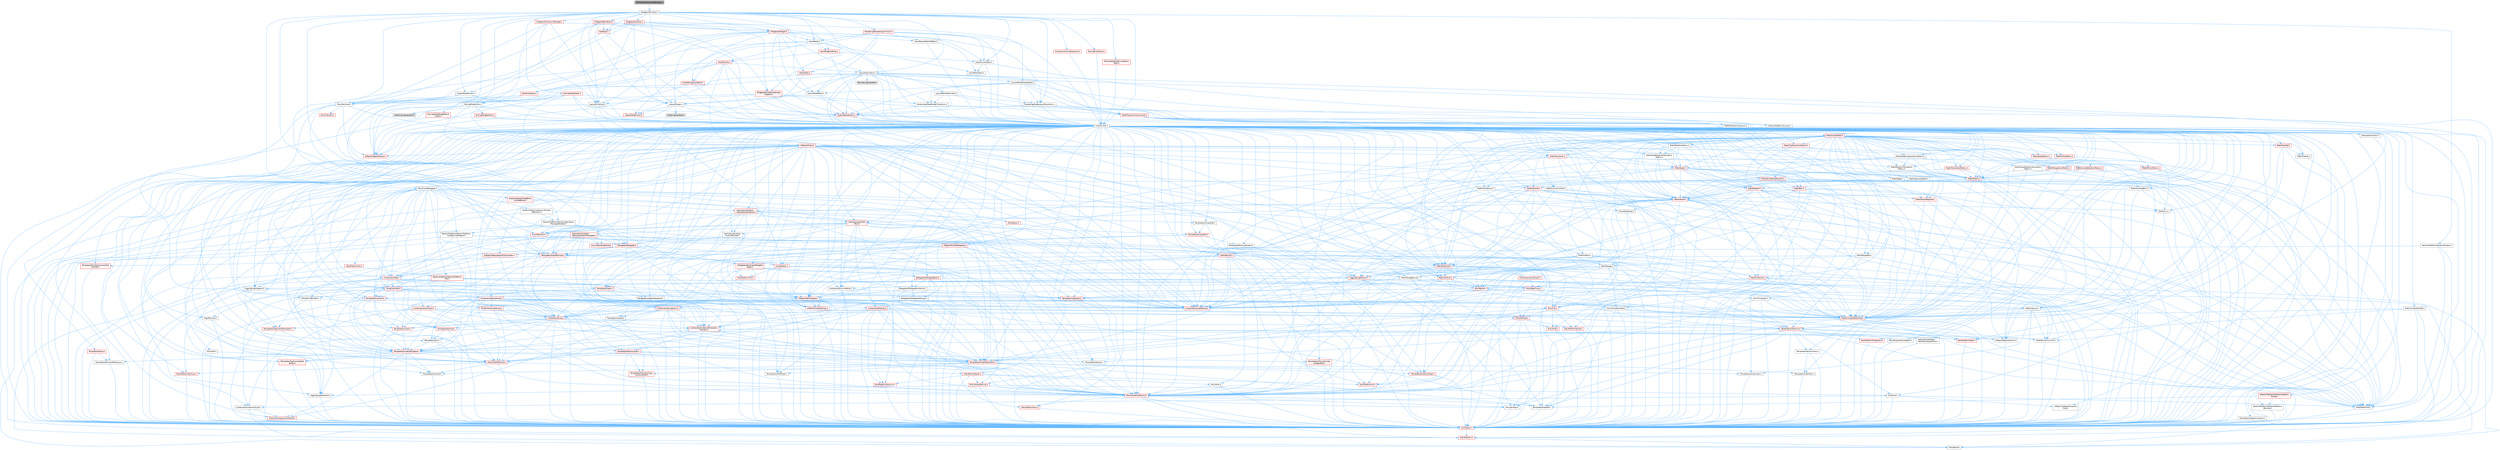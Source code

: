 digraph "SFilterExpressionHelpDialog.h"
{
 // INTERACTIVE_SVG=YES
 // LATEX_PDF_SIZE
  bgcolor="transparent";
  edge [fontname=Helvetica,fontsize=10,labelfontname=Helvetica,labelfontsize=10];
  node [fontname=Helvetica,fontsize=10,shape=box,height=0.2,width=0.4];
  Node1 [id="Node000001",label="SFilterExpressionHelpDialog.h",height=0.2,width=0.4,color="gray40", fillcolor="grey60", style="filled", fontcolor="black",tooltip=" "];
  Node1 -> Node2 [id="edge1_Node000001_Node000002",color="steelblue1",style="solid",tooltip=" "];
  Node2 [id="Node000002",label="Widgets/SWindow.h",height=0.2,width=0.4,color="grey40", fillcolor="white", style="filled",URL="$d2/d6d/SWindow_8h.html",tooltip=" "];
  Node2 -> Node3 [id="edge2_Node000002_Node000003",color="steelblue1",style="solid",tooltip=" "];
  Node3 [id="Node000003",label="CoreMinimal.h",height=0.2,width=0.4,color="grey40", fillcolor="white", style="filled",URL="$d7/d67/CoreMinimal_8h.html",tooltip=" "];
  Node3 -> Node4 [id="edge3_Node000003_Node000004",color="steelblue1",style="solid",tooltip=" "];
  Node4 [id="Node000004",label="CoreTypes.h",height=0.2,width=0.4,color="red", fillcolor="#FFF0F0", style="filled",URL="$dc/dec/CoreTypes_8h.html",tooltip=" "];
  Node4 -> Node5 [id="edge4_Node000004_Node000005",color="steelblue1",style="solid",tooltip=" "];
  Node5 [id="Node000005",label="HAL/Platform.h",height=0.2,width=0.4,color="red", fillcolor="#FFF0F0", style="filled",URL="$d9/dd0/Platform_8h.html",tooltip=" "];
  Node5 -> Node6 [id="edge5_Node000005_Node000006",color="steelblue1",style="solid",tooltip=" "];
  Node6 [id="Node000006",label="Misc/Build.h",height=0.2,width=0.4,color="grey40", fillcolor="white", style="filled",URL="$d3/dbb/Build_8h.html",tooltip=" "];
  Node3 -> Node18 [id="edge6_Node000003_Node000018",color="steelblue1",style="solid",tooltip=" "];
  Node18 [id="Node000018",label="CoreFwd.h",height=0.2,width=0.4,color="grey40", fillcolor="white", style="filled",URL="$d1/d1e/CoreFwd_8h.html",tooltip=" "];
  Node18 -> Node4 [id="edge7_Node000018_Node000004",color="steelblue1",style="solid",tooltip=" "];
  Node18 -> Node19 [id="edge8_Node000018_Node000019",color="steelblue1",style="solid",tooltip=" "];
  Node19 [id="Node000019",label="Containers/ContainersFwd.h",height=0.2,width=0.4,color="grey40", fillcolor="white", style="filled",URL="$d4/d0a/ContainersFwd_8h.html",tooltip=" "];
  Node19 -> Node5 [id="edge9_Node000019_Node000005",color="steelblue1",style="solid",tooltip=" "];
  Node19 -> Node4 [id="edge10_Node000019_Node000004",color="steelblue1",style="solid",tooltip=" "];
  Node19 -> Node20 [id="edge11_Node000019_Node000020",color="steelblue1",style="solid",tooltip=" "];
  Node20 [id="Node000020",label="Traits/IsContiguousContainer.h",height=0.2,width=0.4,color="red", fillcolor="#FFF0F0", style="filled",URL="$d5/d3c/IsContiguousContainer_8h.html",tooltip=" "];
  Node20 -> Node4 [id="edge12_Node000020_Node000004",color="steelblue1",style="solid",tooltip=" "];
  Node18 -> Node23 [id="edge13_Node000018_Node000023",color="steelblue1",style="solid",tooltip=" "];
  Node23 [id="Node000023",label="Math/MathFwd.h",height=0.2,width=0.4,color="grey40", fillcolor="white", style="filled",URL="$d2/d10/MathFwd_8h.html",tooltip=" "];
  Node23 -> Node5 [id="edge14_Node000023_Node000005",color="steelblue1",style="solid",tooltip=" "];
  Node18 -> Node24 [id="edge15_Node000018_Node000024",color="steelblue1",style="solid",tooltip=" "];
  Node24 [id="Node000024",label="UObject/UObjectHierarchy\lFwd.h",height=0.2,width=0.4,color="grey40", fillcolor="white", style="filled",URL="$d3/d13/UObjectHierarchyFwd_8h.html",tooltip=" "];
  Node3 -> Node24 [id="edge16_Node000003_Node000024",color="steelblue1",style="solid",tooltip=" "];
  Node3 -> Node19 [id="edge17_Node000003_Node000019",color="steelblue1",style="solid",tooltip=" "];
  Node3 -> Node25 [id="edge18_Node000003_Node000025",color="steelblue1",style="solid",tooltip=" "];
  Node25 [id="Node000025",label="Misc/VarArgs.h",height=0.2,width=0.4,color="grey40", fillcolor="white", style="filled",URL="$d5/d6f/VarArgs_8h.html",tooltip=" "];
  Node25 -> Node4 [id="edge19_Node000025_Node000004",color="steelblue1",style="solid",tooltip=" "];
  Node3 -> Node26 [id="edge20_Node000003_Node000026",color="steelblue1",style="solid",tooltip=" "];
  Node26 [id="Node000026",label="Logging/LogVerbosity.h",height=0.2,width=0.4,color="grey40", fillcolor="white", style="filled",URL="$d2/d8f/LogVerbosity_8h.html",tooltip=" "];
  Node26 -> Node4 [id="edge21_Node000026_Node000004",color="steelblue1",style="solid",tooltip=" "];
  Node3 -> Node27 [id="edge22_Node000003_Node000027",color="steelblue1",style="solid",tooltip=" "];
  Node27 [id="Node000027",label="Misc/OutputDevice.h",height=0.2,width=0.4,color="red", fillcolor="#FFF0F0", style="filled",URL="$d7/d32/OutputDevice_8h.html",tooltip=" "];
  Node27 -> Node18 [id="edge23_Node000027_Node000018",color="steelblue1",style="solid",tooltip=" "];
  Node27 -> Node4 [id="edge24_Node000027_Node000004",color="steelblue1",style="solid",tooltip=" "];
  Node27 -> Node26 [id="edge25_Node000027_Node000026",color="steelblue1",style="solid",tooltip=" "];
  Node27 -> Node25 [id="edge26_Node000027_Node000025",color="steelblue1",style="solid",tooltip=" "];
  Node3 -> Node33 [id="edge27_Node000003_Node000033",color="steelblue1",style="solid",tooltip=" "];
  Node33 [id="Node000033",label="HAL/PlatformCrt.h",height=0.2,width=0.4,color="red", fillcolor="#FFF0F0", style="filled",URL="$d8/d75/PlatformCrt_8h.html",tooltip=" "];
  Node3 -> Node43 [id="edge28_Node000003_Node000043",color="steelblue1",style="solid",tooltip=" "];
  Node43 [id="Node000043",label="HAL/PlatformMisc.h",height=0.2,width=0.4,color="red", fillcolor="#FFF0F0", style="filled",URL="$d0/df5/PlatformMisc_8h.html",tooltip=" "];
  Node43 -> Node4 [id="edge29_Node000043_Node000004",color="steelblue1",style="solid",tooltip=" "];
  Node3 -> Node62 [id="edge30_Node000003_Node000062",color="steelblue1",style="solid",tooltip=" "];
  Node62 [id="Node000062",label="Misc/AssertionMacros.h",height=0.2,width=0.4,color="red", fillcolor="#FFF0F0", style="filled",URL="$d0/dfa/AssertionMacros_8h.html",tooltip=" "];
  Node62 -> Node4 [id="edge31_Node000062_Node000004",color="steelblue1",style="solid",tooltip=" "];
  Node62 -> Node5 [id="edge32_Node000062_Node000005",color="steelblue1",style="solid",tooltip=" "];
  Node62 -> Node43 [id="edge33_Node000062_Node000043",color="steelblue1",style="solid",tooltip=" "];
  Node62 -> Node63 [id="edge34_Node000062_Node000063",color="steelblue1",style="solid",tooltip=" "];
  Node63 [id="Node000063",label="Templates/EnableIf.h",height=0.2,width=0.4,color="grey40", fillcolor="white", style="filled",URL="$d7/d60/EnableIf_8h.html",tooltip=" "];
  Node63 -> Node4 [id="edge35_Node000063_Node000004",color="steelblue1",style="solid",tooltip=" "];
  Node62 -> Node25 [id="edge36_Node000062_Node000025",color="steelblue1",style="solid",tooltip=" "];
  Node3 -> Node71 [id="edge37_Node000003_Node000071",color="steelblue1",style="solid",tooltip=" "];
  Node71 [id="Node000071",label="Templates/IsPointer.h",height=0.2,width=0.4,color="grey40", fillcolor="white", style="filled",URL="$d7/d05/IsPointer_8h.html",tooltip=" "];
  Node71 -> Node4 [id="edge38_Node000071_Node000004",color="steelblue1",style="solid",tooltip=" "];
  Node3 -> Node72 [id="edge39_Node000003_Node000072",color="steelblue1",style="solid",tooltip=" "];
  Node72 [id="Node000072",label="HAL/PlatformMemory.h",height=0.2,width=0.4,color="red", fillcolor="#FFF0F0", style="filled",URL="$de/d68/PlatformMemory_8h.html",tooltip=" "];
  Node72 -> Node4 [id="edge40_Node000072_Node000004",color="steelblue1",style="solid",tooltip=" "];
  Node3 -> Node55 [id="edge41_Node000003_Node000055",color="steelblue1",style="solid",tooltip=" "];
  Node55 [id="Node000055",label="HAL/PlatformAtomics.h",height=0.2,width=0.4,color="red", fillcolor="#FFF0F0", style="filled",URL="$d3/d36/PlatformAtomics_8h.html",tooltip=" "];
  Node55 -> Node4 [id="edge42_Node000055_Node000004",color="steelblue1",style="solid",tooltip=" "];
  Node3 -> Node77 [id="edge43_Node000003_Node000077",color="steelblue1",style="solid",tooltip=" "];
  Node77 [id="Node000077",label="Misc/Exec.h",height=0.2,width=0.4,color="grey40", fillcolor="white", style="filled",URL="$de/ddb/Exec_8h.html",tooltip=" "];
  Node77 -> Node4 [id="edge44_Node000077_Node000004",color="steelblue1",style="solid",tooltip=" "];
  Node77 -> Node62 [id="edge45_Node000077_Node000062",color="steelblue1",style="solid",tooltip=" "];
  Node3 -> Node78 [id="edge46_Node000003_Node000078",color="steelblue1",style="solid",tooltip=" "];
  Node78 [id="Node000078",label="HAL/MemoryBase.h",height=0.2,width=0.4,color="red", fillcolor="#FFF0F0", style="filled",URL="$d6/d9f/MemoryBase_8h.html",tooltip=" "];
  Node78 -> Node4 [id="edge47_Node000078_Node000004",color="steelblue1",style="solid",tooltip=" "];
  Node78 -> Node55 [id="edge48_Node000078_Node000055",color="steelblue1",style="solid",tooltip=" "];
  Node78 -> Node33 [id="edge49_Node000078_Node000033",color="steelblue1",style="solid",tooltip=" "];
  Node78 -> Node77 [id="edge50_Node000078_Node000077",color="steelblue1",style="solid",tooltip=" "];
  Node78 -> Node27 [id="edge51_Node000078_Node000027",color="steelblue1",style="solid",tooltip=" "];
  Node3 -> Node88 [id="edge52_Node000003_Node000088",color="steelblue1",style="solid",tooltip=" "];
  Node88 [id="Node000088",label="HAL/UnrealMemory.h",height=0.2,width=0.4,color="red", fillcolor="#FFF0F0", style="filled",URL="$d9/d96/UnrealMemory_8h.html",tooltip=" "];
  Node88 -> Node4 [id="edge53_Node000088_Node000004",color="steelblue1",style="solid",tooltip=" "];
  Node88 -> Node78 [id="edge54_Node000088_Node000078",color="steelblue1",style="solid",tooltip=" "];
  Node88 -> Node72 [id="edge55_Node000088_Node000072",color="steelblue1",style="solid",tooltip=" "];
  Node88 -> Node71 [id="edge56_Node000088_Node000071",color="steelblue1",style="solid",tooltip=" "];
  Node3 -> Node90 [id="edge57_Node000003_Node000090",color="steelblue1",style="solid",tooltip=" "];
  Node90 [id="Node000090",label="Templates/IsArithmetic.h",height=0.2,width=0.4,color="grey40", fillcolor="white", style="filled",URL="$d2/d5d/IsArithmetic_8h.html",tooltip=" "];
  Node90 -> Node4 [id="edge58_Node000090_Node000004",color="steelblue1",style="solid",tooltip=" "];
  Node3 -> Node84 [id="edge59_Node000003_Node000084",color="steelblue1",style="solid",tooltip=" "];
  Node84 [id="Node000084",label="Templates/AndOrNot.h",height=0.2,width=0.4,color="grey40", fillcolor="white", style="filled",URL="$db/d0a/AndOrNot_8h.html",tooltip=" "];
  Node84 -> Node4 [id="edge60_Node000084_Node000004",color="steelblue1",style="solid",tooltip=" "];
  Node3 -> Node91 [id="edge61_Node000003_Node000091",color="steelblue1",style="solid",tooltip=" "];
  Node91 [id="Node000091",label="Templates/IsPODType.h",height=0.2,width=0.4,color="grey40", fillcolor="white", style="filled",URL="$d7/db1/IsPODType_8h.html",tooltip=" "];
  Node91 -> Node4 [id="edge62_Node000091_Node000004",color="steelblue1",style="solid",tooltip=" "];
  Node3 -> Node92 [id="edge63_Node000003_Node000092",color="steelblue1",style="solid",tooltip=" "];
  Node92 [id="Node000092",label="Templates/IsUECoreType.h",height=0.2,width=0.4,color="red", fillcolor="#FFF0F0", style="filled",URL="$d1/db8/IsUECoreType_8h.html",tooltip=" "];
  Node92 -> Node4 [id="edge64_Node000092_Node000004",color="steelblue1",style="solid",tooltip=" "];
  Node3 -> Node85 [id="edge65_Node000003_Node000085",color="steelblue1",style="solid",tooltip=" "];
  Node85 [id="Node000085",label="Templates/IsTriviallyCopy\lConstructible.h",height=0.2,width=0.4,color="red", fillcolor="#FFF0F0", style="filled",URL="$d3/d78/IsTriviallyCopyConstructible_8h.html",tooltip=" "];
  Node85 -> Node4 [id="edge66_Node000085_Node000004",color="steelblue1",style="solid",tooltip=" "];
  Node3 -> Node93 [id="edge67_Node000003_Node000093",color="steelblue1",style="solid",tooltip=" "];
  Node93 [id="Node000093",label="Templates/UnrealTypeTraits.h",height=0.2,width=0.4,color="red", fillcolor="#FFF0F0", style="filled",URL="$d2/d2d/UnrealTypeTraits_8h.html",tooltip=" "];
  Node93 -> Node4 [id="edge68_Node000093_Node000004",color="steelblue1",style="solid",tooltip=" "];
  Node93 -> Node71 [id="edge69_Node000093_Node000071",color="steelblue1",style="solid",tooltip=" "];
  Node93 -> Node62 [id="edge70_Node000093_Node000062",color="steelblue1",style="solid",tooltip=" "];
  Node93 -> Node84 [id="edge71_Node000093_Node000084",color="steelblue1",style="solid",tooltip=" "];
  Node93 -> Node63 [id="edge72_Node000093_Node000063",color="steelblue1",style="solid",tooltip=" "];
  Node93 -> Node90 [id="edge73_Node000093_Node000090",color="steelblue1",style="solid",tooltip=" "];
  Node93 -> Node91 [id="edge74_Node000093_Node000091",color="steelblue1",style="solid",tooltip=" "];
  Node93 -> Node92 [id="edge75_Node000093_Node000092",color="steelblue1",style="solid",tooltip=" "];
  Node93 -> Node85 [id="edge76_Node000093_Node000085",color="steelblue1",style="solid",tooltip=" "];
  Node3 -> Node63 [id="edge77_Node000003_Node000063",color="steelblue1",style="solid",tooltip=" "];
  Node3 -> Node95 [id="edge78_Node000003_Node000095",color="steelblue1",style="solid",tooltip=" "];
  Node95 [id="Node000095",label="Templates/RemoveReference.h",height=0.2,width=0.4,color="grey40", fillcolor="white", style="filled",URL="$da/dbe/RemoveReference_8h.html",tooltip=" "];
  Node95 -> Node4 [id="edge79_Node000095_Node000004",color="steelblue1",style="solid",tooltip=" "];
  Node3 -> Node96 [id="edge80_Node000003_Node000096",color="steelblue1",style="solid",tooltip=" "];
  Node96 [id="Node000096",label="Templates/IntegralConstant.h",height=0.2,width=0.4,color="grey40", fillcolor="white", style="filled",URL="$db/d1b/IntegralConstant_8h.html",tooltip=" "];
  Node96 -> Node4 [id="edge81_Node000096_Node000004",color="steelblue1",style="solid",tooltip=" "];
  Node3 -> Node97 [id="edge82_Node000003_Node000097",color="steelblue1",style="solid",tooltip=" "];
  Node97 [id="Node000097",label="Templates/IsClass.h",height=0.2,width=0.4,color="grey40", fillcolor="white", style="filled",URL="$db/dcb/IsClass_8h.html",tooltip=" "];
  Node97 -> Node4 [id="edge83_Node000097_Node000004",color="steelblue1",style="solid",tooltip=" "];
  Node3 -> Node98 [id="edge84_Node000003_Node000098",color="steelblue1",style="solid",tooltip=" "];
  Node98 [id="Node000098",label="Templates/TypeCompatible\lBytes.h",height=0.2,width=0.4,color="red", fillcolor="#FFF0F0", style="filled",URL="$df/d0a/TypeCompatibleBytes_8h.html",tooltip=" "];
  Node98 -> Node4 [id="edge85_Node000098_Node000004",color="steelblue1",style="solid",tooltip=" "];
  Node3 -> Node20 [id="edge86_Node000003_Node000020",color="steelblue1",style="solid",tooltip=" "];
  Node3 -> Node99 [id="edge87_Node000003_Node000099",color="steelblue1",style="solid",tooltip=" "];
  Node99 [id="Node000099",label="Templates/UnrealTemplate.h",height=0.2,width=0.4,color="red", fillcolor="#FFF0F0", style="filled",URL="$d4/d24/UnrealTemplate_8h.html",tooltip=" "];
  Node99 -> Node4 [id="edge88_Node000099_Node000004",color="steelblue1",style="solid",tooltip=" "];
  Node99 -> Node71 [id="edge89_Node000099_Node000071",color="steelblue1",style="solid",tooltip=" "];
  Node99 -> Node88 [id="edge90_Node000099_Node000088",color="steelblue1",style="solid",tooltip=" "];
  Node99 -> Node93 [id="edge91_Node000099_Node000093",color="steelblue1",style="solid",tooltip=" "];
  Node99 -> Node95 [id="edge92_Node000099_Node000095",color="steelblue1",style="solid",tooltip=" "];
  Node99 -> Node98 [id="edge93_Node000099_Node000098",color="steelblue1",style="solid",tooltip=" "];
  Node99 -> Node66 [id="edge94_Node000099_Node000066",color="steelblue1",style="solid",tooltip=" "];
  Node66 [id="Node000066",label="Templates/Identity.h",height=0.2,width=0.4,color="grey40", fillcolor="white", style="filled",URL="$d0/dd5/Identity_8h.html",tooltip=" "];
  Node99 -> Node20 [id="edge95_Node000099_Node000020",color="steelblue1",style="solid",tooltip=" "];
  Node3 -> Node48 [id="edge96_Node000003_Node000048",color="steelblue1",style="solid",tooltip=" "];
  Node48 [id="Node000048",label="Math/NumericLimits.h",height=0.2,width=0.4,color="grey40", fillcolor="white", style="filled",URL="$df/d1b/NumericLimits_8h.html",tooltip=" "];
  Node48 -> Node4 [id="edge97_Node000048_Node000004",color="steelblue1",style="solid",tooltip=" "];
  Node3 -> Node103 [id="edge98_Node000003_Node000103",color="steelblue1",style="solid",tooltip=" "];
  Node103 [id="Node000103",label="HAL/PlatformMath.h",height=0.2,width=0.4,color="red", fillcolor="#FFF0F0", style="filled",URL="$dc/d53/PlatformMath_8h.html",tooltip=" "];
  Node103 -> Node4 [id="edge99_Node000103_Node000004",color="steelblue1",style="solid",tooltip=" "];
  Node3 -> Node86 [id="edge100_Node000003_Node000086",color="steelblue1",style="solid",tooltip=" "];
  Node86 [id="Node000086",label="Templates/IsTriviallyCopy\lAssignable.h",height=0.2,width=0.4,color="red", fillcolor="#FFF0F0", style="filled",URL="$d2/df2/IsTriviallyCopyAssignable_8h.html",tooltip=" "];
  Node86 -> Node4 [id="edge101_Node000086_Node000004",color="steelblue1",style="solid",tooltip=" "];
  Node3 -> Node111 [id="edge102_Node000003_Node000111",color="steelblue1",style="solid",tooltip=" "];
  Node111 [id="Node000111",label="Templates/MemoryOps.h",height=0.2,width=0.4,color="red", fillcolor="#FFF0F0", style="filled",URL="$db/dea/MemoryOps_8h.html",tooltip=" "];
  Node111 -> Node4 [id="edge103_Node000111_Node000004",color="steelblue1",style="solid",tooltip=" "];
  Node111 -> Node88 [id="edge104_Node000111_Node000088",color="steelblue1",style="solid",tooltip=" "];
  Node111 -> Node86 [id="edge105_Node000111_Node000086",color="steelblue1",style="solid",tooltip=" "];
  Node111 -> Node85 [id="edge106_Node000111_Node000085",color="steelblue1",style="solid",tooltip=" "];
  Node111 -> Node93 [id="edge107_Node000111_Node000093",color="steelblue1",style="solid",tooltip=" "];
  Node3 -> Node112 [id="edge108_Node000003_Node000112",color="steelblue1",style="solid",tooltip=" "];
  Node112 [id="Node000112",label="Containers/ContainerAllocation\lPolicies.h",height=0.2,width=0.4,color="red", fillcolor="#FFF0F0", style="filled",URL="$d7/dff/ContainerAllocationPolicies_8h.html",tooltip=" "];
  Node112 -> Node4 [id="edge109_Node000112_Node000004",color="steelblue1",style="solid",tooltip=" "];
  Node112 -> Node112 [id="edge110_Node000112_Node000112",color="steelblue1",style="solid",tooltip=" "];
  Node112 -> Node103 [id="edge111_Node000112_Node000103",color="steelblue1",style="solid",tooltip=" "];
  Node112 -> Node88 [id="edge112_Node000112_Node000088",color="steelblue1",style="solid",tooltip=" "];
  Node112 -> Node48 [id="edge113_Node000112_Node000048",color="steelblue1",style="solid",tooltip=" "];
  Node112 -> Node62 [id="edge114_Node000112_Node000062",color="steelblue1",style="solid",tooltip=" "];
  Node112 -> Node111 [id="edge115_Node000112_Node000111",color="steelblue1",style="solid",tooltip=" "];
  Node112 -> Node98 [id="edge116_Node000112_Node000098",color="steelblue1",style="solid",tooltip=" "];
  Node3 -> Node115 [id="edge117_Node000003_Node000115",color="steelblue1",style="solid",tooltip=" "];
  Node115 [id="Node000115",label="Templates/IsEnumClass.h",height=0.2,width=0.4,color="grey40", fillcolor="white", style="filled",URL="$d7/d15/IsEnumClass_8h.html",tooltip=" "];
  Node115 -> Node4 [id="edge118_Node000115_Node000004",color="steelblue1",style="solid",tooltip=" "];
  Node115 -> Node84 [id="edge119_Node000115_Node000084",color="steelblue1",style="solid",tooltip=" "];
  Node3 -> Node116 [id="edge120_Node000003_Node000116",color="steelblue1",style="solid",tooltip=" "];
  Node116 [id="Node000116",label="HAL/PlatformProperties.h",height=0.2,width=0.4,color="red", fillcolor="#FFF0F0", style="filled",URL="$d9/db0/PlatformProperties_8h.html",tooltip=" "];
  Node116 -> Node4 [id="edge121_Node000116_Node000004",color="steelblue1",style="solid",tooltip=" "];
  Node3 -> Node119 [id="edge122_Node000003_Node000119",color="steelblue1",style="solid",tooltip=" "];
  Node119 [id="Node000119",label="Misc/EngineVersionBase.h",height=0.2,width=0.4,color="grey40", fillcolor="white", style="filled",URL="$d5/d2b/EngineVersionBase_8h.html",tooltip=" "];
  Node119 -> Node4 [id="edge123_Node000119_Node000004",color="steelblue1",style="solid",tooltip=" "];
  Node3 -> Node120 [id="edge124_Node000003_Node000120",color="steelblue1",style="solid",tooltip=" "];
  Node120 [id="Node000120",label="Internationalization\l/TextNamespaceFwd.h",height=0.2,width=0.4,color="grey40", fillcolor="white", style="filled",URL="$d8/d97/TextNamespaceFwd_8h.html",tooltip=" "];
  Node120 -> Node4 [id="edge125_Node000120_Node000004",color="steelblue1",style="solid",tooltip=" "];
  Node3 -> Node121 [id="edge126_Node000003_Node000121",color="steelblue1",style="solid",tooltip=" "];
  Node121 [id="Node000121",label="Serialization/Archive.h",height=0.2,width=0.4,color="red", fillcolor="#FFF0F0", style="filled",URL="$d7/d3b/Archive_8h.html",tooltip=" "];
  Node121 -> Node18 [id="edge127_Node000121_Node000018",color="steelblue1",style="solid",tooltip=" "];
  Node121 -> Node4 [id="edge128_Node000121_Node000004",color="steelblue1",style="solid",tooltip=" "];
  Node121 -> Node116 [id="edge129_Node000121_Node000116",color="steelblue1",style="solid",tooltip=" "];
  Node121 -> Node120 [id="edge130_Node000121_Node000120",color="steelblue1",style="solid",tooltip=" "];
  Node121 -> Node23 [id="edge131_Node000121_Node000023",color="steelblue1",style="solid",tooltip=" "];
  Node121 -> Node62 [id="edge132_Node000121_Node000062",color="steelblue1",style="solid",tooltip=" "];
  Node121 -> Node6 [id="edge133_Node000121_Node000006",color="steelblue1",style="solid",tooltip=" "];
  Node121 -> Node119 [id="edge134_Node000121_Node000119",color="steelblue1",style="solid",tooltip=" "];
  Node121 -> Node25 [id="edge135_Node000121_Node000025",color="steelblue1",style="solid",tooltip=" "];
  Node121 -> Node63 [id="edge136_Node000121_Node000063",color="steelblue1",style="solid",tooltip=" "];
  Node121 -> Node115 [id="edge137_Node000121_Node000115",color="steelblue1",style="solid",tooltip=" "];
  Node121 -> Node99 [id="edge138_Node000121_Node000099",color="steelblue1",style="solid",tooltip=" "];
  Node121 -> Node124 [id="edge139_Node000121_Node000124",color="steelblue1",style="solid",tooltip=" "];
  Node124 [id="Node000124",label="UObject/ObjectVersion.h",height=0.2,width=0.4,color="grey40", fillcolor="white", style="filled",URL="$da/d63/ObjectVersion_8h.html",tooltip=" "];
  Node124 -> Node4 [id="edge140_Node000124_Node000004",color="steelblue1",style="solid",tooltip=" "];
  Node3 -> Node125 [id="edge141_Node000003_Node000125",color="steelblue1",style="solid",tooltip=" "];
  Node125 [id="Node000125",label="Templates/Less.h",height=0.2,width=0.4,color="grey40", fillcolor="white", style="filled",URL="$de/dc8/Less_8h.html",tooltip=" "];
  Node125 -> Node4 [id="edge142_Node000125_Node000004",color="steelblue1",style="solid",tooltip=" "];
  Node125 -> Node99 [id="edge143_Node000125_Node000099",color="steelblue1",style="solid",tooltip=" "];
  Node3 -> Node126 [id="edge144_Node000003_Node000126",color="steelblue1",style="solid",tooltip=" "];
  Node126 [id="Node000126",label="Templates/Sorting.h",height=0.2,width=0.4,color="red", fillcolor="#FFF0F0", style="filled",URL="$d3/d9e/Sorting_8h.html",tooltip=" "];
  Node126 -> Node4 [id="edge145_Node000126_Node000004",color="steelblue1",style="solid",tooltip=" "];
  Node126 -> Node103 [id="edge146_Node000126_Node000103",color="steelblue1",style="solid",tooltip=" "];
  Node126 -> Node125 [id="edge147_Node000126_Node000125",color="steelblue1",style="solid",tooltip=" "];
  Node3 -> Node137 [id="edge148_Node000003_Node000137",color="steelblue1",style="solid",tooltip=" "];
  Node137 [id="Node000137",label="Misc/Char.h",height=0.2,width=0.4,color="red", fillcolor="#FFF0F0", style="filled",URL="$d0/d58/Char_8h.html",tooltip=" "];
  Node137 -> Node4 [id="edge149_Node000137_Node000004",color="steelblue1",style="solid",tooltip=" "];
  Node3 -> Node140 [id="edge150_Node000003_Node000140",color="steelblue1",style="solid",tooltip=" "];
  Node140 [id="Node000140",label="GenericPlatform/GenericPlatform\lStricmp.h",height=0.2,width=0.4,color="grey40", fillcolor="white", style="filled",URL="$d2/d86/GenericPlatformStricmp_8h.html",tooltip=" "];
  Node140 -> Node4 [id="edge151_Node000140_Node000004",color="steelblue1",style="solid",tooltip=" "];
  Node3 -> Node141 [id="edge152_Node000003_Node000141",color="steelblue1",style="solid",tooltip=" "];
  Node141 [id="Node000141",label="GenericPlatform/GenericPlatform\lString.h",height=0.2,width=0.4,color="red", fillcolor="#FFF0F0", style="filled",URL="$dd/d20/GenericPlatformString_8h.html",tooltip=" "];
  Node141 -> Node4 [id="edge153_Node000141_Node000004",color="steelblue1",style="solid",tooltip=" "];
  Node141 -> Node140 [id="edge154_Node000141_Node000140",color="steelblue1",style="solid",tooltip=" "];
  Node141 -> Node63 [id="edge155_Node000141_Node000063",color="steelblue1",style="solid",tooltip=" "];
  Node3 -> Node74 [id="edge156_Node000003_Node000074",color="steelblue1",style="solid",tooltip=" "];
  Node74 [id="Node000074",label="HAL/PlatformString.h",height=0.2,width=0.4,color="red", fillcolor="#FFF0F0", style="filled",URL="$db/db5/PlatformString_8h.html",tooltip=" "];
  Node74 -> Node4 [id="edge157_Node000074_Node000004",color="steelblue1",style="solid",tooltip=" "];
  Node3 -> Node144 [id="edge158_Node000003_Node000144",color="steelblue1",style="solid",tooltip=" "];
  Node144 [id="Node000144",label="Misc/CString.h",height=0.2,width=0.4,color="red", fillcolor="#FFF0F0", style="filled",URL="$d2/d49/CString_8h.html",tooltip=" "];
  Node144 -> Node4 [id="edge159_Node000144_Node000004",color="steelblue1",style="solid",tooltip=" "];
  Node144 -> Node33 [id="edge160_Node000144_Node000033",color="steelblue1",style="solid",tooltip=" "];
  Node144 -> Node74 [id="edge161_Node000144_Node000074",color="steelblue1",style="solid",tooltip=" "];
  Node144 -> Node62 [id="edge162_Node000144_Node000062",color="steelblue1",style="solid",tooltip=" "];
  Node144 -> Node137 [id="edge163_Node000144_Node000137",color="steelblue1",style="solid",tooltip=" "];
  Node144 -> Node25 [id="edge164_Node000144_Node000025",color="steelblue1",style="solid",tooltip=" "];
  Node3 -> Node145 [id="edge165_Node000003_Node000145",color="steelblue1",style="solid",tooltip=" "];
  Node145 [id="Node000145",label="Misc/Crc.h",height=0.2,width=0.4,color="red", fillcolor="#FFF0F0", style="filled",URL="$d4/dd2/Crc_8h.html",tooltip=" "];
  Node145 -> Node4 [id="edge166_Node000145_Node000004",color="steelblue1",style="solid",tooltip=" "];
  Node145 -> Node74 [id="edge167_Node000145_Node000074",color="steelblue1",style="solid",tooltip=" "];
  Node145 -> Node62 [id="edge168_Node000145_Node000062",color="steelblue1",style="solid",tooltip=" "];
  Node145 -> Node144 [id="edge169_Node000145_Node000144",color="steelblue1",style="solid",tooltip=" "];
  Node145 -> Node137 [id="edge170_Node000145_Node000137",color="steelblue1",style="solid",tooltip=" "];
  Node145 -> Node93 [id="edge171_Node000145_Node000093",color="steelblue1",style="solid",tooltip=" "];
  Node3 -> Node136 [id="edge172_Node000003_Node000136",color="steelblue1",style="solid",tooltip=" "];
  Node136 [id="Node000136",label="Math/UnrealMathUtility.h",height=0.2,width=0.4,color="red", fillcolor="#FFF0F0", style="filled",URL="$db/db8/UnrealMathUtility_8h.html",tooltip=" "];
  Node136 -> Node4 [id="edge173_Node000136_Node000004",color="steelblue1",style="solid",tooltip=" "];
  Node136 -> Node62 [id="edge174_Node000136_Node000062",color="steelblue1",style="solid",tooltip=" "];
  Node136 -> Node103 [id="edge175_Node000136_Node000103",color="steelblue1",style="solid",tooltip=" "];
  Node136 -> Node23 [id="edge176_Node000136_Node000023",color="steelblue1",style="solid",tooltip=" "];
  Node136 -> Node66 [id="edge177_Node000136_Node000066",color="steelblue1",style="solid",tooltip=" "];
  Node3 -> Node146 [id="edge178_Node000003_Node000146",color="steelblue1",style="solid",tooltip=" "];
  Node146 [id="Node000146",label="Containers/UnrealString.h",height=0.2,width=0.4,color="red", fillcolor="#FFF0F0", style="filled",URL="$d5/dba/UnrealString_8h.html",tooltip=" "];
  Node3 -> Node150 [id="edge179_Node000003_Node000150",color="steelblue1",style="solid",tooltip=" "];
  Node150 [id="Node000150",label="Containers/Array.h",height=0.2,width=0.4,color="red", fillcolor="#FFF0F0", style="filled",URL="$df/dd0/Array_8h.html",tooltip=" "];
  Node150 -> Node4 [id="edge180_Node000150_Node000004",color="steelblue1",style="solid",tooltip=" "];
  Node150 -> Node62 [id="edge181_Node000150_Node000062",color="steelblue1",style="solid",tooltip=" "];
  Node150 -> Node88 [id="edge182_Node000150_Node000088",color="steelblue1",style="solid",tooltip=" "];
  Node150 -> Node93 [id="edge183_Node000150_Node000093",color="steelblue1",style="solid",tooltip=" "];
  Node150 -> Node99 [id="edge184_Node000150_Node000099",color="steelblue1",style="solid",tooltip=" "];
  Node150 -> Node112 [id="edge185_Node000150_Node000112",color="steelblue1",style="solid",tooltip=" "];
  Node150 -> Node121 [id="edge186_Node000150_Node000121",color="steelblue1",style="solid",tooltip=" "];
  Node150 -> Node129 [id="edge187_Node000150_Node000129",color="steelblue1",style="solid",tooltip=" "];
  Node129 [id="Node000129",label="Templates/Invoke.h",height=0.2,width=0.4,color="red", fillcolor="#FFF0F0", style="filled",URL="$d7/deb/Invoke_8h.html",tooltip=" "];
  Node129 -> Node4 [id="edge188_Node000129_Node000004",color="steelblue1",style="solid",tooltip=" "];
  Node129 -> Node99 [id="edge189_Node000129_Node000099",color="steelblue1",style="solid",tooltip=" "];
  Node150 -> Node125 [id="edge190_Node000150_Node000125",color="steelblue1",style="solid",tooltip=" "];
  Node150 -> Node126 [id="edge191_Node000150_Node000126",color="steelblue1",style="solid",tooltip=" "];
  Node150 -> Node173 [id="edge192_Node000150_Node000173",color="steelblue1",style="solid",tooltip=" "];
  Node173 [id="Node000173",label="Templates/AlignmentTemplates.h",height=0.2,width=0.4,color="red", fillcolor="#FFF0F0", style="filled",URL="$dd/d32/AlignmentTemplates_8h.html",tooltip=" "];
  Node173 -> Node4 [id="edge193_Node000173_Node000004",color="steelblue1",style="solid",tooltip=" "];
  Node173 -> Node71 [id="edge194_Node000173_Node000071",color="steelblue1",style="solid",tooltip=" "];
  Node3 -> Node174 [id="edge195_Node000003_Node000174",color="steelblue1",style="solid",tooltip=" "];
  Node174 [id="Node000174",label="Misc/FrameNumber.h",height=0.2,width=0.4,color="grey40", fillcolor="white", style="filled",URL="$dd/dbd/FrameNumber_8h.html",tooltip=" "];
  Node174 -> Node4 [id="edge196_Node000174_Node000004",color="steelblue1",style="solid",tooltip=" "];
  Node174 -> Node48 [id="edge197_Node000174_Node000048",color="steelblue1",style="solid",tooltip=" "];
  Node174 -> Node136 [id="edge198_Node000174_Node000136",color="steelblue1",style="solid",tooltip=" "];
  Node174 -> Node63 [id="edge199_Node000174_Node000063",color="steelblue1",style="solid",tooltip=" "];
  Node174 -> Node93 [id="edge200_Node000174_Node000093",color="steelblue1",style="solid",tooltip=" "];
  Node3 -> Node175 [id="edge201_Node000003_Node000175",color="steelblue1",style="solid",tooltip=" "];
  Node175 [id="Node000175",label="Misc/Timespan.h",height=0.2,width=0.4,color="grey40", fillcolor="white", style="filled",URL="$da/dd9/Timespan_8h.html",tooltip=" "];
  Node175 -> Node4 [id="edge202_Node000175_Node000004",color="steelblue1",style="solid",tooltip=" "];
  Node175 -> Node176 [id="edge203_Node000175_Node000176",color="steelblue1",style="solid",tooltip=" "];
  Node176 [id="Node000176",label="Math/Interval.h",height=0.2,width=0.4,color="grey40", fillcolor="white", style="filled",URL="$d1/d55/Interval_8h.html",tooltip=" "];
  Node176 -> Node4 [id="edge204_Node000176_Node000004",color="steelblue1",style="solid",tooltip=" "];
  Node176 -> Node90 [id="edge205_Node000176_Node000090",color="steelblue1",style="solid",tooltip=" "];
  Node176 -> Node93 [id="edge206_Node000176_Node000093",color="steelblue1",style="solid",tooltip=" "];
  Node176 -> Node48 [id="edge207_Node000176_Node000048",color="steelblue1",style="solid",tooltip=" "];
  Node176 -> Node136 [id="edge208_Node000176_Node000136",color="steelblue1",style="solid",tooltip=" "];
  Node175 -> Node136 [id="edge209_Node000175_Node000136",color="steelblue1",style="solid",tooltip=" "];
  Node175 -> Node62 [id="edge210_Node000175_Node000062",color="steelblue1",style="solid",tooltip=" "];
  Node3 -> Node177 [id="edge211_Node000003_Node000177",color="steelblue1",style="solid",tooltip=" "];
  Node177 [id="Node000177",label="Containers/StringConv.h",height=0.2,width=0.4,color="red", fillcolor="#FFF0F0", style="filled",URL="$d3/ddf/StringConv_8h.html",tooltip=" "];
  Node177 -> Node4 [id="edge212_Node000177_Node000004",color="steelblue1",style="solid",tooltip=" "];
  Node177 -> Node62 [id="edge213_Node000177_Node000062",color="steelblue1",style="solid",tooltip=" "];
  Node177 -> Node112 [id="edge214_Node000177_Node000112",color="steelblue1",style="solid",tooltip=" "];
  Node177 -> Node150 [id="edge215_Node000177_Node000150",color="steelblue1",style="solid",tooltip=" "];
  Node177 -> Node144 [id="edge216_Node000177_Node000144",color="steelblue1",style="solid",tooltip=" "];
  Node177 -> Node178 [id="edge217_Node000177_Node000178",color="steelblue1",style="solid",tooltip=" "];
  Node178 [id="Node000178",label="Templates/IsArray.h",height=0.2,width=0.4,color="grey40", fillcolor="white", style="filled",URL="$d8/d8d/IsArray_8h.html",tooltip=" "];
  Node178 -> Node4 [id="edge218_Node000178_Node000004",color="steelblue1",style="solid",tooltip=" "];
  Node177 -> Node99 [id="edge219_Node000177_Node000099",color="steelblue1",style="solid",tooltip=" "];
  Node177 -> Node93 [id="edge220_Node000177_Node000093",color="steelblue1",style="solid",tooltip=" "];
  Node177 -> Node20 [id="edge221_Node000177_Node000020",color="steelblue1",style="solid",tooltip=" "];
  Node3 -> Node179 [id="edge222_Node000003_Node000179",color="steelblue1",style="solid",tooltip=" "];
  Node179 [id="Node000179",label="UObject/UnrealNames.h",height=0.2,width=0.4,color="red", fillcolor="#FFF0F0", style="filled",URL="$d8/db1/UnrealNames_8h.html",tooltip=" "];
  Node179 -> Node4 [id="edge223_Node000179_Node000004",color="steelblue1",style="solid",tooltip=" "];
  Node3 -> Node181 [id="edge224_Node000003_Node000181",color="steelblue1",style="solid",tooltip=" "];
  Node181 [id="Node000181",label="UObject/NameTypes.h",height=0.2,width=0.4,color="red", fillcolor="#FFF0F0", style="filled",URL="$d6/d35/NameTypes_8h.html",tooltip=" "];
  Node181 -> Node4 [id="edge225_Node000181_Node000004",color="steelblue1",style="solid",tooltip=" "];
  Node181 -> Node62 [id="edge226_Node000181_Node000062",color="steelblue1",style="solid",tooltip=" "];
  Node181 -> Node88 [id="edge227_Node000181_Node000088",color="steelblue1",style="solid",tooltip=" "];
  Node181 -> Node93 [id="edge228_Node000181_Node000093",color="steelblue1",style="solid",tooltip=" "];
  Node181 -> Node99 [id="edge229_Node000181_Node000099",color="steelblue1",style="solid",tooltip=" "];
  Node181 -> Node146 [id="edge230_Node000181_Node000146",color="steelblue1",style="solid",tooltip=" "];
  Node181 -> Node177 [id="edge231_Node000181_Node000177",color="steelblue1",style="solid",tooltip=" "];
  Node181 -> Node179 [id="edge232_Node000181_Node000179",color="steelblue1",style="solid",tooltip=" "];
  Node3 -> Node189 [id="edge233_Node000003_Node000189",color="steelblue1",style="solid",tooltip=" "];
  Node189 [id="Node000189",label="Misc/Parse.h",height=0.2,width=0.4,color="red", fillcolor="#FFF0F0", style="filled",URL="$dc/d71/Parse_8h.html",tooltip=" "];
  Node189 -> Node146 [id="edge234_Node000189_Node000146",color="steelblue1",style="solid",tooltip=" "];
  Node189 -> Node4 [id="edge235_Node000189_Node000004",color="steelblue1",style="solid",tooltip=" "];
  Node189 -> Node33 [id="edge236_Node000189_Node000033",color="steelblue1",style="solid",tooltip=" "];
  Node189 -> Node6 [id="edge237_Node000189_Node000006",color="steelblue1",style="solid",tooltip=" "];
  Node189 -> Node190 [id="edge238_Node000189_Node000190",color="steelblue1",style="solid",tooltip=" "];
  Node190 [id="Node000190",label="Templates/Function.h",height=0.2,width=0.4,color="red", fillcolor="#FFF0F0", style="filled",URL="$df/df5/Function_8h.html",tooltip=" "];
  Node190 -> Node4 [id="edge239_Node000190_Node000004",color="steelblue1",style="solid",tooltip=" "];
  Node190 -> Node62 [id="edge240_Node000190_Node000062",color="steelblue1",style="solid",tooltip=" "];
  Node190 -> Node88 [id="edge241_Node000190_Node000088",color="steelblue1",style="solid",tooltip=" "];
  Node190 -> Node93 [id="edge242_Node000190_Node000093",color="steelblue1",style="solid",tooltip=" "];
  Node190 -> Node129 [id="edge243_Node000190_Node000129",color="steelblue1",style="solid",tooltip=" "];
  Node190 -> Node99 [id="edge244_Node000190_Node000099",color="steelblue1",style="solid",tooltip=" "];
  Node190 -> Node136 [id="edge245_Node000190_Node000136",color="steelblue1",style="solid",tooltip=" "];
  Node3 -> Node173 [id="edge246_Node000003_Node000173",color="steelblue1",style="solid",tooltip=" "];
  Node3 -> Node192 [id="edge247_Node000003_Node000192",color="steelblue1",style="solid",tooltip=" "];
  Node192 [id="Node000192",label="Misc/StructBuilder.h",height=0.2,width=0.4,color="grey40", fillcolor="white", style="filled",URL="$d9/db3/StructBuilder_8h.html",tooltip=" "];
  Node192 -> Node4 [id="edge248_Node000192_Node000004",color="steelblue1",style="solid",tooltip=" "];
  Node192 -> Node136 [id="edge249_Node000192_Node000136",color="steelblue1",style="solid",tooltip=" "];
  Node192 -> Node173 [id="edge250_Node000192_Node000173",color="steelblue1",style="solid",tooltip=" "];
  Node3 -> Node105 [id="edge251_Node000003_Node000105",color="steelblue1",style="solid",tooltip=" "];
  Node105 [id="Node000105",label="Templates/Decay.h",height=0.2,width=0.4,color="red", fillcolor="#FFF0F0", style="filled",URL="$dd/d0f/Decay_8h.html",tooltip=" "];
  Node105 -> Node4 [id="edge252_Node000105_Node000004",color="steelblue1",style="solid",tooltip=" "];
  Node105 -> Node95 [id="edge253_Node000105_Node000095",color="steelblue1",style="solid",tooltip=" "];
  Node3 -> Node193 [id="edge254_Node000003_Node000193",color="steelblue1",style="solid",tooltip=" "];
  Node193 [id="Node000193",label="Templates/PointerIsConvertible\lFromTo.h",height=0.2,width=0.4,color="red", fillcolor="#FFF0F0", style="filled",URL="$d6/d65/PointerIsConvertibleFromTo_8h.html",tooltip=" "];
  Node193 -> Node4 [id="edge255_Node000193_Node000004",color="steelblue1",style="solid",tooltip=" "];
  Node3 -> Node129 [id="edge256_Node000003_Node000129",color="steelblue1",style="solid",tooltip=" "];
  Node3 -> Node190 [id="edge257_Node000003_Node000190",color="steelblue1",style="solid",tooltip=" "];
  Node3 -> Node162 [id="edge258_Node000003_Node000162",color="steelblue1",style="solid",tooltip=" "];
  Node162 [id="Node000162",label="Templates/TypeHash.h",height=0.2,width=0.4,color="red", fillcolor="#FFF0F0", style="filled",URL="$d1/d62/TypeHash_8h.html",tooltip=" "];
  Node162 -> Node4 [id="edge259_Node000162_Node000004",color="steelblue1",style="solid",tooltip=" "];
  Node162 -> Node145 [id="edge260_Node000162_Node000145",color="steelblue1",style="solid",tooltip=" "];
  Node3 -> Node194 [id="edge261_Node000003_Node000194",color="steelblue1",style="solid",tooltip=" "];
  Node194 [id="Node000194",label="Containers/ScriptArray.h",height=0.2,width=0.4,color="red", fillcolor="#FFF0F0", style="filled",URL="$dc/daf/ScriptArray_8h.html",tooltip=" "];
  Node194 -> Node4 [id="edge262_Node000194_Node000004",color="steelblue1",style="solid",tooltip=" "];
  Node194 -> Node62 [id="edge263_Node000194_Node000062",color="steelblue1",style="solid",tooltip=" "];
  Node194 -> Node88 [id="edge264_Node000194_Node000088",color="steelblue1",style="solid",tooltip=" "];
  Node194 -> Node112 [id="edge265_Node000194_Node000112",color="steelblue1",style="solid",tooltip=" "];
  Node194 -> Node150 [id="edge266_Node000194_Node000150",color="steelblue1",style="solid",tooltip=" "];
  Node3 -> Node195 [id="edge267_Node000003_Node000195",color="steelblue1",style="solid",tooltip=" "];
  Node195 [id="Node000195",label="Containers/BitArray.h",height=0.2,width=0.4,color="red", fillcolor="#FFF0F0", style="filled",URL="$d1/de4/BitArray_8h.html",tooltip=" "];
  Node195 -> Node112 [id="edge268_Node000195_Node000112",color="steelblue1",style="solid",tooltip=" "];
  Node195 -> Node4 [id="edge269_Node000195_Node000004",color="steelblue1",style="solid",tooltip=" "];
  Node195 -> Node55 [id="edge270_Node000195_Node000055",color="steelblue1",style="solid",tooltip=" "];
  Node195 -> Node88 [id="edge271_Node000195_Node000088",color="steelblue1",style="solid",tooltip=" "];
  Node195 -> Node136 [id="edge272_Node000195_Node000136",color="steelblue1",style="solid",tooltip=" "];
  Node195 -> Node62 [id="edge273_Node000195_Node000062",color="steelblue1",style="solid",tooltip=" "];
  Node195 -> Node121 [id="edge274_Node000195_Node000121",color="steelblue1",style="solid",tooltip=" "];
  Node195 -> Node63 [id="edge275_Node000195_Node000063",color="steelblue1",style="solid",tooltip=" "];
  Node195 -> Node129 [id="edge276_Node000195_Node000129",color="steelblue1",style="solid",tooltip=" "];
  Node195 -> Node99 [id="edge277_Node000195_Node000099",color="steelblue1",style="solid",tooltip=" "];
  Node195 -> Node93 [id="edge278_Node000195_Node000093",color="steelblue1",style="solid",tooltip=" "];
  Node3 -> Node196 [id="edge279_Node000003_Node000196",color="steelblue1",style="solid",tooltip=" "];
  Node196 [id="Node000196",label="Containers/SparseArray.h",height=0.2,width=0.4,color="red", fillcolor="#FFF0F0", style="filled",URL="$d5/dbf/SparseArray_8h.html",tooltip=" "];
  Node196 -> Node4 [id="edge280_Node000196_Node000004",color="steelblue1",style="solid",tooltip=" "];
  Node196 -> Node62 [id="edge281_Node000196_Node000062",color="steelblue1",style="solid",tooltip=" "];
  Node196 -> Node88 [id="edge282_Node000196_Node000088",color="steelblue1",style="solid",tooltip=" "];
  Node196 -> Node93 [id="edge283_Node000196_Node000093",color="steelblue1",style="solid",tooltip=" "];
  Node196 -> Node99 [id="edge284_Node000196_Node000099",color="steelblue1",style="solid",tooltip=" "];
  Node196 -> Node112 [id="edge285_Node000196_Node000112",color="steelblue1",style="solid",tooltip=" "];
  Node196 -> Node125 [id="edge286_Node000196_Node000125",color="steelblue1",style="solid",tooltip=" "];
  Node196 -> Node150 [id="edge287_Node000196_Node000150",color="steelblue1",style="solid",tooltip=" "];
  Node196 -> Node136 [id="edge288_Node000196_Node000136",color="steelblue1",style="solid",tooltip=" "];
  Node196 -> Node194 [id="edge289_Node000196_Node000194",color="steelblue1",style="solid",tooltip=" "];
  Node196 -> Node195 [id="edge290_Node000196_Node000195",color="steelblue1",style="solid",tooltip=" "];
  Node196 -> Node146 [id="edge291_Node000196_Node000146",color="steelblue1",style="solid",tooltip=" "];
  Node3 -> Node212 [id="edge292_Node000003_Node000212",color="steelblue1",style="solid",tooltip=" "];
  Node212 [id="Node000212",label="Containers/Set.h",height=0.2,width=0.4,color="red", fillcolor="#FFF0F0", style="filled",URL="$d4/d45/Set_8h.html",tooltip=" "];
  Node212 -> Node112 [id="edge293_Node000212_Node000112",color="steelblue1",style="solid",tooltip=" "];
  Node212 -> Node196 [id="edge294_Node000212_Node000196",color="steelblue1",style="solid",tooltip=" "];
  Node212 -> Node19 [id="edge295_Node000212_Node000019",color="steelblue1",style="solid",tooltip=" "];
  Node212 -> Node136 [id="edge296_Node000212_Node000136",color="steelblue1",style="solid",tooltip=" "];
  Node212 -> Node62 [id="edge297_Node000212_Node000062",color="steelblue1",style="solid",tooltip=" "];
  Node212 -> Node192 [id="edge298_Node000212_Node000192",color="steelblue1",style="solid",tooltip=" "];
  Node212 -> Node190 [id="edge299_Node000212_Node000190",color="steelblue1",style="solid",tooltip=" "];
  Node212 -> Node126 [id="edge300_Node000212_Node000126",color="steelblue1",style="solid",tooltip=" "];
  Node212 -> Node162 [id="edge301_Node000212_Node000162",color="steelblue1",style="solid",tooltip=" "];
  Node212 -> Node99 [id="edge302_Node000212_Node000099",color="steelblue1",style="solid",tooltip=" "];
  Node3 -> Node215 [id="edge303_Node000003_Node000215",color="steelblue1",style="solid",tooltip=" "];
  Node215 [id="Node000215",label="Algo/Reverse.h",height=0.2,width=0.4,color="grey40", fillcolor="white", style="filled",URL="$d5/d93/Reverse_8h.html",tooltip=" "];
  Node215 -> Node4 [id="edge304_Node000215_Node000004",color="steelblue1",style="solid",tooltip=" "];
  Node215 -> Node99 [id="edge305_Node000215_Node000099",color="steelblue1",style="solid",tooltip=" "];
  Node3 -> Node216 [id="edge306_Node000003_Node000216",color="steelblue1",style="solid",tooltip=" "];
  Node216 [id="Node000216",label="Containers/Map.h",height=0.2,width=0.4,color="red", fillcolor="#FFF0F0", style="filled",URL="$df/d79/Map_8h.html",tooltip=" "];
  Node216 -> Node4 [id="edge307_Node000216_Node000004",color="steelblue1",style="solid",tooltip=" "];
  Node216 -> Node215 [id="edge308_Node000216_Node000215",color="steelblue1",style="solid",tooltip=" "];
  Node216 -> Node212 [id="edge309_Node000216_Node000212",color="steelblue1",style="solid",tooltip=" "];
  Node216 -> Node146 [id="edge310_Node000216_Node000146",color="steelblue1",style="solid",tooltip=" "];
  Node216 -> Node62 [id="edge311_Node000216_Node000062",color="steelblue1",style="solid",tooltip=" "];
  Node216 -> Node192 [id="edge312_Node000216_Node000192",color="steelblue1",style="solid",tooltip=" "];
  Node216 -> Node190 [id="edge313_Node000216_Node000190",color="steelblue1",style="solid",tooltip=" "];
  Node216 -> Node126 [id="edge314_Node000216_Node000126",color="steelblue1",style="solid",tooltip=" "];
  Node216 -> Node217 [id="edge315_Node000216_Node000217",color="steelblue1",style="solid",tooltip=" "];
  Node217 [id="Node000217",label="Templates/Tuple.h",height=0.2,width=0.4,color="red", fillcolor="#FFF0F0", style="filled",URL="$d2/d4f/Tuple_8h.html",tooltip=" "];
  Node217 -> Node4 [id="edge316_Node000217_Node000004",color="steelblue1",style="solid",tooltip=" "];
  Node217 -> Node99 [id="edge317_Node000217_Node000099",color="steelblue1",style="solid",tooltip=" "];
  Node217 -> Node218 [id="edge318_Node000217_Node000218",color="steelblue1",style="solid",tooltip=" "];
  Node218 [id="Node000218",label="Delegates/IntegerSequence.h",height=0.2,width=0.4,color="grey40", fillcolor="white", style="filled",URL="$d2/dcc/IntegerSequence_8h.html",tooltip=" "];
  Node218 -> Node4 [id="edge319_Node000218_Node000004",color="steelblue1",style="solid",tooltip=" "];
  Node217 -> Node129 [id="edge320_Node000217_Node000129",color="steelblue1",style="solid",tooltip=" "];
  Node217 -> Node162 [id="edge321_Node000217_Node000162",color="steelblue1",style="solid",tooltip=" "];
  Node216 -> Node99 [id="edge322_Node000216_Node000099",color="steelblue1",style="solid",tooltip=" "];
  Node216 -> Node93 [id="edge323_Node000216_Node000093",color="steelblue1",style="solid",tooltip=" "];
  Node3 -> Node220 [id="edge324_Node000003_Node000220",color="steelblue1",style="solid",tooltip=" "];
  Node220 [id="Node000220",label="Math/IntPoint.h",height=0.2,width=0.4,color="red", fillcolor="#FFF0F0", style="filled",URL="$d3/df7/IntPoint_8h.html",tooltip=" "];
  Node220 -> Node4 [id="edge325_Node000220_Node000004",color="steelblue1",style="solid",tooltip=" "];
  Node220 -> Node62 [id="edge326_Node000220_Node000062",color="steelblue1",style="solid",tooltip=" "];
  Node220 -> Node189 [id="edge327_Node000220_Node000189",color="steelblue1",style="solid",tooltip=" "];
  Node220 -> Node23 [id="edge328_Node000220_Node000023",color="steelblue1",style="solid",tooltip=" "];
  Node220 -> Node136 [id="edge329_Node000220_Node000136",color="steelblue1",style="solid",tooltip=" "];
  Node220 -> Node146 [id="edge330_Node000220_Node000146",color="steelblue1",style="solid",tooltip=" "];
  Node220 -> Node162 [id="edge331_Node000220_Node000162",color="steelblue1",style="solid",tooltip=" "];
  Node3 -> Node222 [id="edge332_Node000003_Node000222",color="steelblue1",style="solid",tooltip=" "];
  Node222 [id="Node000222",label="Math/IntVector.h",height=0.2,width=0.4,color="red", fillcolor="#FFF0F0", style="filled",URL="$d7/d44/IntVector_8h.html",tooltip=" "];
  Node222 -> Node4 [id="edge333_Node000222_Node000004",color="steelblue1",style="solid",tooltip=" "];
  Node222 -> Node145 [id="edge334_Node000222_Node000145",color="steelblue1",style="solid",tooltip=" "];
  Node222 -> Node189 [id="edge335_Node000222_Node000189",color="steelblue1",style="solid",tooltip=" "];
  Node222 -> Node23 [id="edge336_Node000222_Node000023",color="steelblue1",style="solid",tooltip=" "];
  Node222 -> Node136 [id="edge337_Node000222_Node000136",color="steelblue1",style="solid",tooltip=" "];
  Node222 -> Node146 [id="edge338_Node000222_Node000146",color="steelblue1",style="solid",tooltip=" "];
  Node3 -> Node223 [id="edge339_Node000003_Node000223",color="steelblue1",style="solid",tooltip=" "];
  Node223 [id="Node000223",label="Logging/LogCategory.h",height=0.2,width=0.4,color="grey40", fillcolor="white", style="filled",URL="$d9/d36/LogCategory_8h.html",tooltip=" "];
  Node223 -> Node4 [id="edge340_Node000223_Node000004",color="steelblue1",style="solid",tooltip=" "];
  Node223 -> Node26 [id="edge341_Node000223_Node000026",color="steelblue1",style="solid",tooltip=" "];
  Node223 -> Node181 [id="edge342_Node000223_Node000181",color="steelblue1",style="solid",tooltip=" "];
  Node3 -> Node224 [id="edge343_Node000003_Node000224",color="steelblue1",style="solid",tooltip=" "];
  Node224 [id="Node000224",label="Logging/LogMacros.h",height=0.2,width=0.4,color="red", fillcolor="#FFF0F0", style="filled",URL="$d0/d16/LogMacros_8h.html",tooltip=" "];
  Node224 -> Node146 [id="edge344_Node000224_Node000146",color="steelblue1",style="solid",tooltip=" "];
  Node224 -> Node4 [id="edge345_Node000224_Node000004",color="steelblue1",style="solid",tooltip=" "];
  Node224 -> Node223 [id="edge346_Node000224_Node000223",color="steelblue1",style="solid",tooltip=" "];
  Node224 -> Node26 [id="edge347_Node000224_Node000026",color="steelblue1",style="solid",tooltip=" "];
  Node224 -> Node62 [id="edge348_Node000224_Node000062",color="steelblue1",style="solid",tooltip=" "];
  Node224 -> Node6 [id="edge349_Node000224_Node000006",color="steelblue1",style="solid",tooltip=" "];
  Node224 -> Node25 [id="edge350_Node000224_Node000025",color="steelblue1",style="solid",tooltip=" "];
  Node224 -> Node63 [id="edge351_Node000224_Node000063",color="steelblue1",style="solid",tooltip=" "];
  Node3 -> Node227 [id="edge352_Node000003_Node000227",color="steelblue1",style="solid",tooltip=" "];
  Node227 [id="Node000227",label="Math/Vector2D.h",height=0.2,width=0.4,color="red", fillcolor="#FFF0F0", style="filled",URL="$d3/db0/Vector2D_8h.html",tooltip=" "];
  Node227 -> Node4 [id="edge353_Node000227_Node000004",color="steelblue1",style="solid",tooltip=" "];
  Node227 -> Node23 [id="edge354_Node000227_Node000023",color="steelblue1",style="solid",tooltip=" "];
  Node227 -> Node62 [id="edge355_Node000227_Node000062",color="steelblue1",style="solid",tooltip=" "];
  Node227 -> Node145 [id="edge356_Node000227_Node000145",color="steelblue1",style="solid",tooltip=" "];
  Node227 -> Node136 [id="edge357_Node000227_Node000136",color="steelblue1",style="solid",tooltip=" "];
  Node227 -> Node146 [id="edge358_Node000227_Node000146",color="steelblue1",style="solid",tooltip=" "];
  Node227 -> Node189 [id="edge359_Node000227_Node000189",color="steelblue1",style="solid",tooltip=" "];
  Node227 -> Node220 [id="edge360_Node000227_Node000220",color="steelblue1",style="solid",tooltip=" "];
  Node227 -> Node224 [id="edge361_Node000227_Node000224",color="steelblue1",style="solid",tooltip=" "];
  Node3 -> Node231 [id="edge362_Node000003_Node000231",color="steelblue1",style="solid",tooltip=" "];
  Node231 [id="Node000231",label="Math/IntRect.h",height=0.2,width=0.4,color="grey40", fillcolor="white", style="filled",URL="$d7/d53/IntRect_8h.html",tooltip=" "];
  Node231 -> Node4 [id="edge363_Node000231_Node000004",color="steelblue1",style="solid",tooltip=" "];
  Node231 -> Node23 [id="edge364_Node000231_Node000023",color="steelblue1",style="solid",tooltip=" "];
  Node231 -> Node136 [id="edge365_Node000231_Node000136",color="steelblue1",style="solid",tooltip=" "];
  Node231 -> Node146 [id="edge366_Node000231_Node000146",color="steelblue1",style="solid",tooltip=" "];
  Node231 -> Node220 [id="edge367_Node000231_Node000220",color="steelblue1",style="solid",tooltip=" "];
  Node231 -> Node227 [id="edge368_Node000231_Node000227",color="steelblue1",style="solid",tooltip=" "];
  Node3 -> Node232 [id="edge369_Node000003_Node000232",color="steelblue1",style="solid",tooltip=" "];
  Node232 [id="Node000232",label="Misc/ByteSwap.h",height=0.2,width=0.4,color="grey40", fillcolor="white", style="filled",URL="$dc/dd7/ByteSwap_8h.html",tooltip=" "];
  Node232 -> Node4 [id="edge370_Node000232_Node000004",color="steelblue1",style="solid",tooltip=" "];
  Node232 -> Node33 [id="edge371_Node000232_Node000033",color="steelblue1",style="solid",tooltip=" "];
  Node3 -> Node161 [id="edge372_Node000003_Node000161",color="steelblue1",style="solid",tooltip=" "];
  Node161 [id="Node000161",label="Containers/EnumAsByte.h",height=0.2,width=0.4,color="grey40", fillcolor="white", style="filled",URL="$d6/d9a/EnumAsByte_8h.html",tooltip=" "];
  Node161 -> Node4 [id="edge373_Node000161_Node000004",color="steelblue1",style="solid",tooltip=" "];
  Node161 -> Node91 [id="edge374_Node000161_Node000091",color="steelblue1",style="solid",tooltip=" "];
  Node161 -> Node162 [id="edge375_Node000161_Node000162",color="steelblue1",style="solid",tooltip=" "];
  Node3 -> Node233 [id="edge376_Node000003_Node000233",color="steelblue1",style="solid",tooltip=" "];
  Node233 [id="Node000233",label="HAL/PlatformTLS.h",height=0.2,width=0.4,color="red", fillcolor="#FFF0F0", style="filled",URL="$d0/def/PlatformTLS_8h.html",tooltip=" "];
  Node233 -> Node4 [id="edge377_Node000233_Node000004",color="steelblue1",style="solid",tooltip=" "];
  Node3 -> Node236 [id="edge378_Node000003_Node000236",color="steelblue1",style="solid",tooltip=" "];
  Node236 [id="Node000236",label="CoreGlobals.h",height=0.2,width=0.4,color="red", fillcolor="#FFF0F0", style="filled",URL="$d5/d8c/CoreGlobals_8h.html",tooltip=" "];
  Node236 -> Node146 [id="edge379_Node000236_Node000146",color="steelblue1",style="solid",tooltip=" "];
  Node236 -> Node4 [id="edge380_Node000236_Node000004",color="steelblue1",style="solid",tooltip=" "];
  Node236 -> Node233 [id="edge381_Node000236_Node000233",color="steelblue1",style="solid",tooltip=" "];
  Node236 -> Node224 [id="edge382_Node000236_Node000224",color="steelblue1",style="solid",tooltip=" "];
  Node236 -> Node6 [id="edge383_Node000236_Node000006",color="steelblue1",style="solid",tooltip=" "];
  Node236 -> Node27 [id="edge384_Node000236_Node000027",color="steelblue1",style="solid",tooltip=" "];
  Node236 -> Node181 [id="edge385_Node000236_Node000181",color="steelblue1",style="solid",tooltip=" "];
  Node3 -> Node237 [id="edge386_Node000003_Node000237",color="steelblue1",style="solid",tooltip=" "];
  Node237 [id="Node000237",label="Templates/SharedPointer.h",height=0.2,width=0.4,color="red", fillcolor="#FFF0F0", style="filled",URL="$d2/d17/SharedPointer_8h.html",tooltip=" "];
  Node237 -> Node4 [id="edge387_Node000237_Node000004",color="steelblue1",style="solid",tooltip=" "];
  Node237 -> Node193 [id="edge388_Node000237_Node000193",color="steelblue1",style="solid",tooltip=" "];
  Node237 -> Node62 [id="edge389_Node000237_Node000062",color="steelblue1",style="solid",tooltip=" "];
  Node237 -> Node88 [id="edge390_Node000237_Node000088",color="steelblue1",style="solid",tooltip=" "];
  Node237 -> Node150 [id="edge391_Node000237_Node000150",color="steelblue1",style="solid",tooltip=" "];
  Node237 -> Node216 [id="edge392_Node000237_Node000216",color="steelblue1",style="solid",tooltip=" "];
  Node237 -> Node236 [id="edge393_Node000237_Node000236",color="steelblue1",style="solid",tooltip=" "];
  Node3 -> Node242 [id="edge394_Node000003_Node000242",color="steelblue1",style="solid",tooltip=" "];
  Node242 [id="Node000242",label="Internationalization\l/CulturePointer.h",height=0.2,width=0.4,color="grey40", fillcolor="white", style="filled",URL="$d6/dbe/CulturePointer_8h.html",tooltip=" "];
  Node242 -> Node4 [id="edge395_Node000242_Node000004",color="steelblue1",style="solid",tooltip=" "];
  Node242 -> Node237 [id="edge396_Node000242_Node000237",color="steelblue1",style="solid",tooltip=" "];
  Node3 -> Node243 [id="edge397_Node000003_Node000243",color="steelblue1",style="solid",tooltip=" "];
  Node243 [id="Node000243",label="UObject/WeakObjectPtrTemplates.h",height=0.2,width=0.4,color="red", fillcolor="#FFF0F0", style="filled",URL="$d8/d3b/WeakObjectPtrTemplates_8h.html",tooltip=" "];
  Node243 -> Node4 [id="edge398_Node000243_Node000004",color="steelblue1",style="solid",tooltip=" "];
  Node243 -> Node216 [id="edge399_Node000243_Node000216",color="steelblue1",style="solid",tooltip=" "];
  Node3 -> Node246 [id="edge400_Node000003_Node000246",color="steelblue1",style="solid",tooltip=" "];
  Node246 [id="Node000246",label="Delegates/DelegateSettings.h",height=0.2,width=0.4,color="grey40", fillcolor="white", style="filled",URL="$d0/d97/DelegateSettings_8h.html",tooltip=" "];
  Node246 -> Node4 [id="edge401_Node000246_Node000004",color="steelblue1",style="solid",tooltip=" "];
  Node3 -> Node247 [id="edge402_Node000003_Node000247",color="steelblue1",style="solid",tooltip=" "];
  Node247 [id="Node000247",label="Delegates/IDelegateInstance.h",height=0.2,width=0.4,color="grey40", fillcolor="white", style="filled",URL="$d2/d10/IDelegateInstance_8h.html",tooltip=" "];
  Node247 -> Node4 [id="edge403_Node000247_Node000004",color="steelblue1",style="solid",tooltip=" "];
  Node247 -> Node162 [id="edge404_Node000247_Node000162",color="steelblue1",style="solid",tooltip=" "];
  Node247 -> Node181 [id="edge405_Node000247_Node000181",color="steelblue1",style="solid",tooltip=" "];
  Node247 -> Node246 [id="edge406_Node000247_Node000246",color="steelblue1",style="solid",tooltip=" "];
  Node3 -> Node248 [id="edge407_Node000003_Node000248",color="steelblue1",style="solid",tooltip=" "];
  Node248 [id="Node000248",label="Delegates/DelegateBase.h",height=0.2,width=0.4,color="red", fillcolor="#FFF0F0", style="filled",URL="$da/d67/DelegateBase_8h.html",tooltip=" "];
  Node248 -> Node4 [id="edge408_Node000248_Node000004",color="steelblue1",style="solid",tooltip=" "];
  Node248 -> Node112 [id="edge409_Node000248_Node000112",color="steelblue1",style="solid",tooltip=" "];
  Node248 -> Node136 [id="edge410_Node000248_Node000136",color="steelblue1",style="solid",tooltip=" "];
  Node248 -> Node181 [id="edge411_Node000248_Node000181",color="steelblue1",style="solid",tooltip=" "];
  Node248 -> Node246 [id="edge412_Node000248_Node000246",color="steelblue1",style="solid",tooltip=" "];
  Node248 -> Node247 [id="edge413_Node000248_Node000247",color="steelblue1",style="solid",tooltip=" "];
  Node3 -> Node256 [id="edge414_Node000003_Node000256",color="steelblue1",style="solid",tooltip=" "];
  Node256 [id="Node000256",label="Delegates/MulticastDelegate\lBase.h",height=0.2,width=0.4,color="red", fillcolor="#FFF0F0", style="filled",URL="$db/d16/MulticastDelegateBase_8h.html",tooltip=" "];
  Node256 -> Node4 [id="edge415_Node000256_Node000004",color="steelblue1",style="solid",tooltip=" "];
  Node256 -> Node112 [id="edge416_Node000256_Node000112",color="steelblue1",style="solid",tooltip=" "];
  Node256 -> Node150 [id="edge417_Node000256_Node000150",color="steelblue1",style="solid",tooltip=" "];
  Node256 -> Node136 [id="edge418_Node000256_Node000136",color="steelblue1",style="solid",tooltip=" "];
  Node256 -> Node247 [id="edge419_Node000256_Node000247",color="steelblue1",style="solid",tooltip=" "];
  Node256 -> Node248 [id="edge420_Node000256_Node000248",color="steelblue1",style="solid",tooltip=" "];
  Node3 -> Node218 [id="edge421_Node000003_Node000218",color="steelblue1",style="solid",tooltip=" "];
  Node3 -> Node217 [id="edge422_Node000003_Node000217",color="steelblue1",style="solid",tooltip=" "];
  Node3 -> Node257 [id="edge423_Node000003_Node000257",color="steelblue1",style="solid",tooltip=" "];
  Node257 [id="Node000257",label="UObject/ScriptDelegates.h",height=0.2,width=0.4,color="red", fillcolor="#FFF0F0", style="filled",URL="$de/d81/ScriptDelegates_8h.html",tooltip=" "];
  Node257 -> Node150 [id="edge424_Node000257_Node000150",color="steelblue1",style="solid",tooltip=" "];
  Node257 -> Node112 [id="edge425_Node000257_Node000112",color="steelblue1",style="solid",tooltip=" "];
  Node257 -> Node146 [id="edge426_Node000257_Node000146",color="steelblue1",style="solid",tooltip=" "];
  Node257 -> Node62 [id="edge427_Node000257_Node000062",color="steelblue1",style="solid",tooltip=" "];
  Node257 -> Node237 [id="edge428_Node000257_Node000237",color="steelblue1",style="solid",tooltip=" "];
  Node257 -> Node162 [id="edge429_Node000257_Node000162",color="steelblue1",style="solid",tooltip=" "];
  Node257 -> Node93 [id="edge430_Node000257_Node000093",color="steelblue1",style="solid",tooltip=" "];
  Node257 -> Node181 [id="edge431_Node000257_Node000181",color="steelblue1",style="solid",tooltip=" "];
  Node3 -> Node259 [id="edge432_Node000003_Node000259",color="steelblue1",style="solid",tooltip=" "];
  Node259 [id="Node000259",label="Delegates/Delegate.h",height=0.2,width=0.4,color="red", fillcolor="#FFF0F0", style="filled",URL="$d4/d80/Delegate_8h.html",tooltip=" "];
  Node259 -> Node4 [id="edge433_Node000259_Node000004",color="steelblue1",style="solid",tooltip=" "];
  Node259 -> Node62 [id="edge434_Node000259_Node000062",color="steelblue1",style="solid",tooltip=" "];
  Node259 -> Node181 [id="edge435_Node000259_Node000181",color="steelblue1",style="solid",tooltip=" "];
  Node259 -> Node237 [id="edge436_Node000259_Node000237",color="steelblue1",style="solid",tooltip=" "];
  Node259 -> Node243 [id="edge437_Node000259_Node000243",color="steelblue1",style="solid",tooltip=" "];
  Node259 -> Node256 [id="edge438_Node000259_Node000256",color="steelblue1",style="solid",tooltip=" "];
  Node259 -> Node218 [id="edge439_Node000259_Node000218",color="steelblue1",style="solid",tooltip=" "];
  Node3 -> Node264 [id="edge440_Node000003_Node000264",color="steelblue1",style="solid",tooltip=" "];
  Node264 [id="Node000264",label="Internationalization\l/TextLocalizationManager.h",height=0.2,width=0.4,color="red", fillcolor="#FFF0F0", style="filled",URL="$d5/d2e/TextLocalizationManager_8h.html",tooltip=" "];
  Node264 -> Node265 [id="edge441_Node000264_Node000265",color="steelblue1",style="solid",tooltip=" "];
  Node265 [id="Node000265",label="Async/TaskGraphFwd.h",height=0.2,width=0.4,color="red", fillcolor="#FFF0F0", style="filled",URL="$d8/d71/TaskGraphFwd_8h.html",tooltip=" "];
  Node264 -> Node150 [id="edge442_Node000264_Node000150",color="steelblue1",style="solid",tooltip=" "];
  Node264 -> Node188 [id="edge443_Node000264_Node000188",color="steelblue1",style="solid",tooltip=" "];
  Node188 [id="Node000188",label="Containers/ArrayView.h",height=0.2,width=0.4,color="red", fillcolor="#FFF0F0", style="filled",URL="$d7/df4/ArrayView_8h.html",tooltip=" "];
  Node188 -> Node4 [id="edge444_Node000188_Node000004",color="steelblue1",style="solid",tooltip=" "];
  Node188 -> Node19 [id="edge445_Node000188_Node000019",color="steelblue1",style="solid",tooltip=" "];
  Node188 -> Node62 [id="edge446_Node000188_Node000062",color="steelblue1",style="solid",tooltip=" "];
  Node188 -> Node129 [id="edge447_Node000188_Node000129",color="steelblue1",style="solid",tooltip=" "];
  Node188 -> Node93 [id="edge448_Node000188_Node000093",color="steelblue1",style="solid",tooltip=" "];
  Node188 -> Node150 [id="edge449_Node000188_Node000150",color="steelblue1",style="solid",tooltip=" "];
  Node188 -> Node136 [id="edge450_Node000188_Node000136",color="steelblue1",style="solid",tooltip=" "];
  Node264 -> Node112 [id="edge451_Node000264_Node000112",color="steelblue1",style="solid",tooltip=" "];
  Node264 -> Node216 [id="edge452_Node000264_Node000216",color="steelblue1",style="solid",tooltip=" "];
  Node264 -> Node212 [id="edge453_Node000264_Node000212",color="steelblue1",style="solid",tooltip=" "];
  Node264 -> Node146 [id="edge454_Node000264_Node000146",color="steelblue1",style="solid",tooltip=" "];
  Node264 -> Node4 [id="edge455_Node000264_Node000004",color="steelblue1",style="solid",tooltip=" "];
  Node264 -> Node259 [id="edge456_Node000264_Node000259",color="steelblue1",style="solid",tooltip=" "];
  Node264 -> Node145 [id="edge457_Node000264_Node000145",color="steelblue1",style="solid",tooltip=" "];
  Node264 -> Node190 [id="edge458_Node000264_Node000190",color="steelblue1",style="solid",tooltip=" "];
  Node264 -> Node237 [id="edge459_Node000264_Node000237",color="steelblue1",style="solid",tooltip=" "];
  Node3 -> Node205 [id="edge460_Node000003_Node000205",color="steelblue1",style="solid",tooltip=" "];
  Node205 [id="Node000205",label="Misc/Optional.h",height=0.2,width=0.4,color="red", fillcolor="#FFF0F0", style="filled",URL="$d2/dae/Optional_8h.html",tooltip=" "];
  Node205 -> Node4 [id="edge461_Node000205_Node000004",color="steelblue1",style="solid",tooltip=" "];
  Node205 -> Node62 [id="edge462_Node000205_Node000062",color="steelblue1",style="solid",tooltip=" "];
  Node205 -> Node111 [id="edge463_Node000205_Node000111",color="steelblue1",style="solid",tooltip=" "];
  Node205 -> Node99 [id="edge464_Node000205_Node000099",color="steelblue1",style="solid",tooltip=" "];
  Node205 -> Node121 [id="edge465_Node000205_Node000121",color="steelblue1",style="solid",tooltip=" "];
  Node3 -> Node178 [id="edge466_Node000003_Node000178",color="steelblue1",style="solid",tooltip=" "];
  Node3 -> Node210 [id="edge467_Node000003_Node000210",color="steelblue1",style="solid",tooltip=" "];
  Node210 [id="Node000210",label="Templates/RemoveExtent.h",height=0.2,width=0.4,color="grey40", fillcolor="white", style="filled",URL="$dc/de9/RemoveExtent_8h.html",tooltip=" "];
  Node210 -> Node4 [id="edge468_Node000210_Node000004",color="steelblue1",style="solid",tooltip=" "];
  Node3 -> Node209 [id="edge469_Node000003_Node000209",color="steelblue1",style="solid",tooltip=" "];
  Node209 [id="Node000209",label="Templates/UniquePtr.h",height=0.2,width=0.4,color="red", fillcolor="#FFF0F0", style="filled",URL="$de/d1a/UniquePtr_8h.html",tooltip=" "];
  Node209 -> Node4 [id="edge470_Node000209_Node000004",color="steelblue1",style="solid",tooltip=" "];
  Node209 -> Node99 [id="edge471_Node000209_Node000099",color="steelblue1",style="solid",tooltip=" "];
  Node209 -> Node178 [id="edge472_Node000209_Node000178",color="steelblue1",style="solid",tooltip=" "];
  Node209 -> Node210 [id="edge473_Node000209_Node000210",color="steelblue1",style="solid",tooltip=" "];
  Node3 -> Node271 [id="edge474_Node000003_Node000271",color="steelblue1",style="solid",tooltip=" "];
  Node271 [id="Node000271",label="Internationalization\l/Text.h",height=0.2,width=0.4,color="red", fillcolor="#FFF0F0", style="filled",URL="$d6/d35/Text_8h.html",tooltip=" "];
  Node271 -> Node4 [id="edge475_Node000271_Node000004",color="steelblue1",style="solid",tooltip=" "];
  Node271 -> Node55 [id="edge476_Node000271_Node000055",color="steelblue1",style="solid",tooltip=" "];
  Node271 -> Node62 [id="edge477_Node000271_Node000062",color="steelblue1",style="solid",tooltip=" "];
  Node271 -> Node93 [id="edge478_Node000271_Node000093",color="steelblue1",style="solid",tooltip=" "];
  Node271 -> Node150 [id="edge479_Node000271_Node000150",color="steelblue1",style="solid",tooltip=" "];
  Node271 -> Node146 [id="edge480_Node000271_Node000146",color="steelblue1",style="solid",tooltip=" "];
  Node271 -> Node161 [id="edge481_Node000271_Node000161",color="steelblue1",style="solid",tooltip=" "];
  Node271 -> Node237 [id="edge482_Node000271_Node000237",color="steelblue1",style="solid",tooltip=" "];
  Node271 -> Node242 [id="edge483_Node000271_Node000242",color="steelblue1",style="solid",tooltip=" "];
  Node271 -> Node264 [id="edge484_Node000271_Node000264",color="steelblue1",style="solid",tooltip=" "];
  Node271 -> Node205 [id="edge485_Node000271_Node000205",color="steelblue1",style="solid",tooltip=" "];
  Node271 -> Node209 [id="edge486_Node000271_Node000209",color="steelblue1",style="solid",tooltip=" "];
  Node3 -> Node208 [id="edge487_Node000003_Node000208",color="steelblue1",style="solid",tooltip=" "];
  Node208 [id="Node000208",label="Templates/UniqueObj.h",height=0.2,width=0.4,color="grey40", fillcolor="white", style="filled",URL="$da/d95/UniqueObj_8h.html",tooltip=" "];
  Node208 -> Node4 [id="edge488_Node000208_Node000004",color="steelblue1",style="solid",tooltip=" "];
  Node208 -> Node209 [id="edge489_Node000208_Node000209",color="steelblue1",style="solid",tooltip=" "];
  Node3 -> Node277 [id="edge490_Node000003_Node000277",color="steelblue1",style="solid",tooltip=" "];
  Node277 [id="Node000277",label="Internationalization\l/Internationalization.h",height=0.2,width=0.4,color="red", fillcolor="#FFF0F0", style="filled",URL="$da/de4/Internationalization_8h.html",tooltip=" "];
  Node277 -> Node150 [id="edge491_Node000277_Node000150",color="steelblue1",style="solid",tooltip=" "];
  Node277 -> Node146 [id="edge492_Node000277_Node000146",color="steelblue1",style="solid",tooltip=" "];
  Node277 -> Node4 [id="edge493_Node000277_Node000004",color="steelblue1",style="solid",tooltip=" "];
  Node277 -> Node259 [id="edge494_Node000277_Node000259",color="steelblue1",style="solid",tooltip=" "];
  Node277 -> Node242 [id="edge495_Node000277_Node000242",color="steelblue1",style="solid",tooltip=" "];
  Node277 -> Node271 [id="edge496_Node000277_Node000271",color="steelblue1",style="solid",tooltip=" "];
  Node277 -> Node237 [id="edge497_Node000277_Node000237",color="steelblue1",style="solid",tooltip=" "];
  Node277 -> Node217 [id="edge498_Node000277_Node000217",color="steelblue1",style="solid",tooltip=" "];
  Node277 -> Node208 [id="edge499_Node000277_Node000208",color="steelblue1",style="solid",tooltip=" "];
  Node277 -> Node181 [id="edge500_Node000277_Node000181",color="steelblue1",style="solid",tooltip=" "];
  Node3 -> Node278 [id="edge501_Node000003_Node000278",color="steelblue1",style="solid",tooltip=" "];
  Node278 [id="Node000278",label="Math/Vector.h",height=0.2,width=0.4,color="red", fillcolor="#FFF0F0", style="filled",URL="$d6/dbe/Vector_8h.html",tooltip=" "];
  Node278 -> Node4 [id="edge502_Node000278_Node000004",color="steelblue1",style="solid",tooltip=" "];
  Node278 -> Node62 [id="edge503_Node000278_Node000062",color="steelblue1",style="solid",tooltip=" "];
  Node278 -> Node23 [id="edge504_Node000278_Node000023",color="steelblue1",style="solid",tooltip=" "];
  Node278 -> Node48 [id="edge505_Node000278_Node000048",color="steelblue1",style="solid",tooltip=" "];
  Node278 -> Node145 [id="edge506_Node000278_Node000145",color="steelblue1",style="solid",tooltip=" "];
  Node278 -> Node136 [id="edge507_Node000278_Node000136",color="steelblue1",style="solid",tooltip=" "];
  Node278 -> Node146 [id="edge508_Node000278_Node000146",color="steelblue1",style="solid",tooltip=" "];
  Node278 -> Node189 [id="edge509_Node000278_Node000189",color="steelblue1",style="solid",tooltip=" "];
  Node278 -> Node220 [id="edge510_Node000278_Node000220",color="steelblue1",style="solid",tooltip=" "];
  Node278 -> Node224 [id="edge511_Node000278_Node000224",color="steelblue1",style="solid",tooltip=" "];
  Node278 -> Node227 [id="edge512_Node000278_Node000227",color="steelblue1",style="solid",tooltip=" "];
  Node278 -> Node232 [id="edge513_Node000278_Node000232",color="steelblue1",style="solid",tooltip=" "];
  Node278 -> Node271 [id="edge514_Node000278_Node000271",color="steelblue1",style="solid",tooltip=" "];
  Node278 -> Node277 [id="edge515_Node000278_Node000277",color="steelblue1",style="solid",tooltip=" "];
  Node278 -> Node222 [id="edge516_Node000278_Node000222",color="steelblue1",style="solid",tooltip=" "];
  Node278 -> Node281 [id="edge517_Node000278_Node000281",color="steelblue1",style="solid",tooltip=" "];
  Node281 [id="Node000281",label="Math/Axis.h",height=0.2,width=0.4,color="grey40", fillcolor="white", style="filled",URL="$dd/dbb/Axis_8h.html",tooltip=" "];
  Node281 -> Node4 [id="edge518_Node000281_Node000004",color="steelblue1",style="solid",tooltip=" "];
  Node278 -> Node124 [id="edge519_Node000278_Node000124",color="steelblue1",style="solid",tooltip=" "];
  Node3 -> Node282 [id="edge520_Node000003_Node000282",color="steelblue1",style="solid",tooltip=" "];
  Node282 [id="Node000282",label="Math/Vector4.h",height=0.2,width=0.4,color="red", fillcolor="#FFF0F0", style="filled",URL="$d7/d36/Vector4_8h.html",tooltip=" "];
  Node282 -> Node4 [id="edge521_Node000282_Node000004",color="steelblue1",style="solid",tooltip=" "];
  Node282 -> Node145 [id="edge522_Node000282_Node000145",color="steelblue1",style="solid",tooltip=" "];
  Node282 -> Node23 [id="edge523_Node000282_Node000023",color="steelblue1",style="solid",tooltip=" "];
  Node282 -> Node136 [id="edge524_Node000282_Node000136",color="steelblue1",style="solid",tooltip=" "];
  Node282 -> Node146 [id="edge525_Node000282_Node000146",color="steelblue1",style="solid",tooltip=" "];
  Node282 -> Node189 [id="edge526_Node000282_Node000189",color="steelblue1",style="solid",tooltip=" "];
  Node282 -> Node224 [id="edge527_Node000282_Node000224",color="steelblue1",style="solid",tooltip=" "];
  Node282 -> Node227 [id="edge528_Node000282_Node000227",color="steelblue1",style="solid",tooltip=" "];
  Node282 -> Node278 [id="edge529_Node000282_Node000278",color="steelblue1",style="solid",tooltip=" "];
  Node3 -> Node283 [id="edge530_Node000003_Node000283",color="steelblue1",style="solid",tooltip=" "];
  Node283 [id="Node000283",label="Math/VectorRegister.h",height=0.2,width=0.4,color="red", fillcolor="#FFF0F0", style="filled",URL="$da/d8b/VectorRegister_8h.html",tooltip=" "];
  Node283 -> Node4 [id="edge531_Node000283_Node000004",color="steelblue1",style="solid",tooltip=" "];
  Node283 -> Node136 [id="edge532_Node000283_Node000136",color="steelblue1",style="solid",tooltip=" "];
  Node3 -> Node288 [id="edge533_Node000003_Node000288",color="steelblue1",style="solid",tooltip=" "];
  Node288 [id="Node000288",label="Math/TwoVectors.h",height=0.2,width=0.4,color="grey40", fillcolor="white", style="filled",URL="$d4/db4/TwoVectors_8h.html",tooltip=" "];
  Node288 -> Node4 [id="edge534_Node000288_Node000004",color="steelblue1",style="solid",tooltip=" "];
  Node288 -> Node62 [id="edge535_Node000288_Node000062",color="steelblue1",style="solid",tooltip=" "];
  Node288 -> Node136 [id="edge536_Node000288_Node000136",color="steelblue1",style="solid",tooltip=" "];
  Node288 -> Node146 [id="edge537_Node000288_Node000146",color="steelblue1",style="solid",tooltip=" "];
  Node288 -> Node278 [id="edge538_Node000288_Node000278",color="steelblue1",style="solid",tooltip=" "];
  Node3 -> Node289 [id="edge539_Node000003_Node000289",color="steelblue1",style="solid",tooltip=" "];
  Node289 [id="Node000289",label="Math/Edge.h",height=0.2,width=0.4,color="grey40", fillcolor="white", style="filled",URL="$d5/de0/Edge_8h.html",tooltip=" "];
  Node289 -> Node4 [id="edge540_Node000289_Node000004",color="steelblue1",style="solid",tooltip=" "];
  Node289 -> Node278 [id="edge541_Node000289_Node000278",color="steelblue1",style="solid",tooltip=" "];
  Node3 -> Node124 [id="edge542_Node000003_Node000124",color="steelblue1",style="solid",tooltip=" "];
  Node3 -> Node290 [id="edge543_Node000003_Node000290",color="steelblue1",style="solid",tooltip=" "];
  Node290 [id="Node000290",label="Math/CapsuleShape.h",height=0.2,width=0.4,color="grey40", fillcolor="white", style="filled",URL="$d3/d36/CapsuleShape_8h.html",tooltip=" "];
  Node290 -> Node4 [id="edge544_Node000290_Node000004",color="steelblue1",style="solid",tooltip=" "];
  Node290 -> Node278 [id="edge545_Node000290_Node000278",color="steelblue1",style="solid",tooltip=" "];
  Node3 -> Node291 [id="edge546_Node000003_Node000291",color="steelblue1",style="solid",tooltip=" "];
  Node291 [id="Node000291",label="Math/Rotator.h",height=0.2,width=0.4,color="red", fillcolor="#FFF0F0", style="filled",URL="$d8/d3a/Rotator_8h.html",tooltip=" "];
  Node291 -> Node4 [id="edge547_Node000291_Node000004",color="steelblue1",style="solid",tooltip=" "];
  Node291 -> Node23 [id="edge548_Node000291_Node000023",color="steelblue1",style="solid",tooltip=" "];
  Node291 -> Node136 [id="edge549_Node000291_Node000136",color="steelblue1",style="solid",tooltip=" "];
  Node291 -> Node146 [id="edge550_Node000291_Node000146",color="steelblue1",style="solid",tooltip=" "];
  Node291 -> Node189 [id="edge551_Node000291_Node000189",color="steelblue1",style="solid",tooltip=" "];
  Node291 -> Node224 [id="edge552_Node000291_Node000224",color="steelblue1",style="solid",tooltip=" "];
  Node291 -> Node278 [id="edge553_Node000291_Node000278",color="steelblue1",style="solid",tooltip=" "];
  Node291 -> Node283 [id="edge554_Node000291_Node000283",color="steelblue1",style="solid",tooltip=" "];
  Node291 -> Node124 [id="edge555_Node000291_Node000124",color="steelblue1",style="solid",tooltip=" "];
  Node3 -> Node292 [id="edge556_Node000003_Node000292",color="steelblue1",style="solid",tooltip=" "];
  Node292 [id="Node000292",label="Misc/DateTime.h",height=0.2,width=0.4,color="red", fillcolor="#FFF0F0", style="filled",URL="$d1/de9/DateTime_8h.html",tooltip=" "];
  Node292 -> Node146 [id="edge557_Node000292_Node000146",color="steelblue1",style="solid",tooltip=" "];
  Node292 -> Node4 [id="edge558_Node000292_Node000004",color="steelblue1",style="solid",tooltip=" "];
  Node292 -> Node175 [id="edge559_Node000292_Node000175",color="steelblue1",style="solid",tooltip=" "];
  Node292 -> Node121 [id="edge560_Node000292_Node000121",color="steelblue1",style="solid",tooltip=" "];
  Node292 -> Node162 [id="edge561_Node000292_Node000162",color="steelblue1",style="solid",tooltip=" "];
  Node3 -> Node293 [id="edge562_Node000003_Node000293",color="steelblue1",style="solid",tooltip=" "];
  Node293 [id="Node000293",label="Math/RangeBound.h",height=0.2,width=0.4,color="grey40", fillcolor="white", style="filled",URL="$d7/dd8/RangeBound_8h.html",tooltip=" "];
  Node293 -> Node4 [id="edge563_Node000293_Node000004",color="steelblue1",style="solid",tooltip=" "];
  Node293 -> Node62 [id="edge564_Node000293_Node000062",color="steelblue1",style="solid",tooltip=" "];
  Node293 -> Node162 [id="edge565_Node000293_Node000162",color="steelblue1",style="solid",tooltip=" "];
  Node293 -> Node161 [id="edge566_Node000293_Node000161",color="steelblue1",style="solid",tooltip=" "];
  Node293 -> Node174 [id="edge567_Node000293_Node000174",color="steelblue1",style="solid",tooltip=" "];
  Node293 -> Node292 [id="edge568_Node000293_Node000292",color="steelblue1",style="solid",tooltip=" "];
  Node3 -> Node294 [id="edge569_Node000003_Node000294",color="steelblue1",style="solid",tooltip=" "];
  Node294 [id="Node000294",label="Misc/AutomationEvent.h",height=0.2,width=0.4,color="red", fillcolor="#FFF0F0", style="filled",URL="$d1/d26/AutomationEvent_8h.html",tooltip=" "];
  Node294 -> Node4 [id="edge570_Node000294_Node000004",color="steelblue1",style="solid",tooltip=" "];
  Node294 -> Node292 [id="edge571_Node000294_Node000292",color="steelblue1",style="solid",tooltip=" "];
  Node3 -> Node295 [id="edge572_Node000003_Node000295",color="steelblue1",style="solid",tooltip=" "];
  Node295 [id="Node000295",label="Math/Range.h",height=0.2,width=0.4,color="grey40", fillcolor="white", style="filled",URL="$d9/db6/Range_8h.html",tooltip=" "];
  Node295 -> Node4 [id="edge573_Node000295_Node000004",color="steelblue1",style="solid",tooltip=" "];
  Node295 -> Node150 [id="edge574_Node000295_Node000150",color="steelblue1",style="solid",tooltip=" "];
  Node295 -> Node62 [id="edge575_Node000295_Node000062",color="steelblue1",style="solid",tooltip=" "];
  Node295 -> Node292 [id="edge576_Node000295_Node000292",color="steelblue1",style="solid",tooltip=" "];
  Node295 -> Node293 [id="edge577_Node000295_Node000293",color="steelblue1",style="solid",tooltip=" "];
  Node295 -> Node174 [id="edge578_Node000295_Node000174",color="steelblue1",style="solid",tooltip=" "];
  Node295 -> Node121 [id="edge579_Node000295_Node000121",color="steelblue1",style="solid",tooltip=" "];
  Node3 -> Node296 [id="edge580_Node000003_Node000296",color="steelblue1",style="solid",tooltip=" "];
  Node296 [id="Node000296",label="Math/RangeSet.h",height=0.2,width=0.4,color="grey40", fillcolor="white", style="filled",URL="$dc/d21/RangeSet_8h.html",tooltip=" "];
  Node296 -> Node4 [id="edge581_Node000296_Node000004",color="steelblue1",style="solid",tooltip=" "];
  Node296 -> Node150 [id="edge582_Node000296_Node000150",color="steelblue1",style="solid",tooltip=" "];
  Node296 -> Node295 [id="edge583_Node000296_Node000295",color="steelblue1",style="solid",tooltip=" "];
  Node296 -> Node121 [id="edge584_Node000296_Node000121",color="steelblue1",style="solid",tooltip=" "];
  Node3 -> Node176 [id="edge585_Node000003_Node000176",color="steelblue1",style="solid",tooltip=" "];
  Node3 -> Node297 [id="edge586_Node000003_Node000297",color="steelblue1",style="solid",tooltip=" "];
  Node297 [id="Node000297",label="Math/Box.h",height=0.2,width=0.4,color="red", fillcolor="#FFF0F0", style="filled",URL="$de/d0f/Box_8h.html",tooltip=" "];
  Node297 -> Node4 [id="edge587_Node000297_Node000004",color="steelblue1",style="solid",tooltip=" "];
  Node297 -> Node62 [id="edge588_Node000297_Node000062",color="steelblue1",style="solid",tooltip=" "];
  Node297 -> Node23 [id="edge589_Node000297_Node000023",color="steelblue1",style="solid",tooltip=" "];
  Node297 -> Node136 [id="edge590_Node000297_Node000136",color="steelblue1",style="solid",tooltip=" "];
  Node297 -> Node146 [id="edge591_Node000297_Node000146",color="steelblue1",style="solid",tooltip=" "];
  Node297 -> Node278 [id="edge592_Node000297_Node000278",color="steelblue1",style="solid",tooltip=" "];
  Node3 -> Node307 [id="edge593_Node000003_Node000307",color="steelblue1",style="solid",tooltip=" "];
  Node307 [id="Node000307",label="Math/Box2D.h",height=0.2,width=0.4,color="red", fillcolor="#FFF0F0", style="filled",URL="$d3/d1c/Box2D_8h.html",tooltip=" "];
  Node307 -> Node150 [id="edge594_Node000307_Node000150",color="steelblue1",style="solid",tooltip=" "];
  Node307 -> Node146 [id="edge595_Node000307_Node000146",color="steelblue1",style="solid",tooltip=" "];
  Node307 -> Node4 [id="edge596_Node000307_Node000004",color="steelblue1",style="solid",tooltip=" "];
  Node307 -> Node23 [id="edge597_Node000307_Node000023",color="steelblue1",style="solid",tooltip=" "];
  Node307 -> Node136 [id="edge598_Node000307_Node000136",color="steelblue1",style="solid",tooltip=" "];
  Node307 -> Node227 [id="edge599_Node000307_Node000227",color="steelblue1",style="solid",tooltip=" "];
  Node307 -> Node62 [id="edge600_Node000307_Node000062",color="steelblue1",style="solid",tooltip=" "];
  Node307 -> Node121 [id="edge601_Node000307_Node000121",color="steelblue1",style="solid",tooltip=" "];
  Node307 -> Node92 [id="edge602_Node000307_Node000092",color="steelblue1",style="solid",tooltip=" "];
  Node307 -> Node93 [id="edge603_Node000307_Node000093",color="steelblue1",style="solid",tooltip=" "];
  Node307 -> Node181 [id="edge604_Node000307_Node000181",color="steelblue1",style="solid",tooltip=" "];
  Node307 -> Node179 [id="edge605_Node000307_Node000179",color="steelblue1",style="solid",tooltip=" "];
  Node3 -> Node308 [id="edge606_Node000003_Node000308",color="steelblue1",style="solid",tooltip=" "];
  Node308 [id="Node000308",label="Math/BoxSphereBounds.h",height=0.2,width=0.4,color="red", fillcolor="#FFF0F0", style="filled",URL="$d3/d0a/BoxSphereBounds_8h.html",tooltip=" "];
  Node308 -> Node4 [id="edge607_Node000308_Node000004",color="steelblue1",style="solid",tooltip=" "];
  Node308 -> Node23 [id="edge608_Node000308_Node000023",color="steelblue1",style="solid",tooltip=" "];
  Node308 -> Node136 [id="edge609_Node000308_Node000136",color="steelblue1",style="solid",tooltip=" "];
  Node308 -> Node146 [id="edge610_Node000308_Node000146",color="steelblue1",style="solid",tooltip=" "];
  Node308 -> Node224 [id="edge611_Node000308_Node000224",color="steelblue1",style="solid",tooltip=" "];
  Node308 -> Node278 [id="edge612_Node000308_Node000278",color="steelblue1",style="solid",tooltip=" "];
  Node308 -> Node297 [id="edge613_Node000308_Node000297",color="steelblue1",style="solid",tooltip=" "];
  Node3 -> Node309 [id="edge614_Node000003_Node000309",color="steelblue1",style="solid",tooltip=" "];
  Node309 [id="Node000309",label="Math/OrientedBox.h",height=0.2,width=0.4,color="grey40", fillcolor="white", style="filled",URL="$d6/db1/OrientedBox_8h.html",tooltip=" "];
  Node309 -> Node4 [id="edge615_Node000309_Node000004",color="steelblue1",style="solid",tooltip=" "];
  Node309 -> Node278 [id="edge616_Node000309_Node000278",color="steelblue1",style="solid",tooltip=" "];
  Node309 -> Node176 [id="edge617_Node000309_Node000176",color="steelblue1",style="solid",tooltip=" "];
  Node3 -> Node281 [id="edge618_Node000003_Node000281",color="steelblue1",style="solid",tooltip=" "];
  Node3 -> Node299 [id="edge619_Node000003_Node000299",color="steelblue1",style="solid",tooltip=" "];
  Node299 [id="Node000299",label="Math/Matrix.h",height=0.2,width=0.4,color="red", fillcolor="#FFF0F0", style="filled",URL="$d3/db1/Matrix_8h.html",tooltip=" "];
  Node299 -> Node4 [id="edge620_Node000299_Node000004",color="steelblue1",style="solid",tooltip=" "];
  Node299 -> Node88 [id="edge621_Node000299_Node000088",color="steelblue1",style="solid",tooltip=" "];
  Node299 -> Node136 [id="edge622_Node000299_Node000136",color="steelblue1",style="solid",tooltip=" "];
  Node299 -> Node146 [id="edge623_Node000299_Node000146",color="steelblue1",style="solid",tooltip=" "];
  Node299 -> Node23 [id="edge624_Node000299_Node000023",color="steelblue1",style="solid",tooltip=" "];
  Node299 -> Node278 [id="edge625_Node000299_Node000278",color="steelblue1",style="solid",tooltip=" "];
  Node299 -> Node282 [id="edge626_Node000299_Node000282",color="steelblue1",style="solid",tooltip=" "];
  Node299 -> Node291 [id="edge627_Node000299_Node000291",color="steelblue1",style="solid",tooltip=" "];
  Node299 -> Node281 [id="edge628_Node000299_Node000281",color="steelblue1",style="solid",tooltip=" "];
  Node299 -> Node124 [id="edge629_Node000299_Node000124",color="steelblue1",style="solid",tooltip=" "];
  Node3 -> Node310 [id="edge630_Node000003_Node000310",color="steelblue1",style="solid",tooltip=" "];
  Node310 [id="Node000310",label="Math/RotationTranslation\lMatrix.h",height=0.2,width=0.4,color="grey40", fillcolor="white", style="filled",URL="$d6/d6f/RotationTranslationMatrix_8h.html",tooltip=" "];
  Node310 -> Node4 [id="edge631_Node000310_Node000004",color="steelblue1",style="solid",tooltip=" "];
  Node310 -> Node136 [id="edge632_Node000310_Node000136",color="steelblue1",style="solid",tooltip=" "];
  Node310 -> Node283 [id="edge633_Node000310_Node000283",color="steelblue1",style="solid",tooltip=" "];
  Node310 -> Node299 [id="edge634_Node000310_Node000299",color="steelblue1",style="solid",tooltip=" "];
  Node3 -> Node311 [id="edge635_Node000003_Node000311",color="steelblue1",style="solid",tooltip=" "];
  Node311 [id="Node000311",label="Math/RotationAboutPointMatrix.h",height=0.2,width=0.4,color="grey40", fillcolor="white", style="filled",URL="$d9/d30/RotationAboutPointMatrix_8h.html",tooltip=" "];
  Node311 -> Node4 [id="edge636_Node000311_Node000004",color="steelblue1",style="solid",tooltip=" "];
  Node311 -> Node278 [id="edge637_Node000311_Node000278",color="steelblue1",style="solid",tooltip=" "];
  Node311 -> Node299 [id="edge638_Node000311_Node000299",color="steelblue1",style="solid",tooltip=" "];
  Node311 -> Node303 [id="edge639_Node000311_Node000303",color="steelblue1",style="solid",tooltip=" "];
  Node303 [id="Node000303",label="Math/Quat.h",height=0.2,width=0.4,color="red", fillcolor="#FFF0F0", style="filled",URL="$d9/de9/Quat_8h.html",tooltip=" "];
  Node303 -> Node4 [id="edge640_Node000303_Node000004",color="steelblue1",style="solid",tooltip=" "];
  Node303 -> Node62 [id="edge641_Node000303_Node000062",color="steelblue1",style="solid",tooltip=" "];
  Node303 -> Node136 [id="edge642_Node000303_Node000136",color="steelblue1",style="solid",tooltip=" "];
  Node303 -> Node146 [id="edge643_Node000303_Node000146",color="steelblue1",style="solid",tooltip=" "];
  Node303 -> Node224 [id="edge644_Node000303_Node000224",color="steelblue1",style="solid",tooltip=" "];
  Node303 -> Node23 [id="edge645_Node000303_Node000023",color="steelblue1",style="solid",tooltip=" "];
  Node303 -> Node278 [id="edge646_Node000303_Node000278",color="steelblue1",style="solid",tooltip=" "];
  Node303 -> Node283 [id="edge647_Node000303_Node000283",color="steelblue1",style="solid",tooltip=" "];
  Node303 -> Node291 [id="edge648_Node000303_Node000291",color="steelblue1",style="solid",tooltip=" "];
  Node303 -> Node299 [id="edge649_Node000303_Node000299",color="steelblue1",style="solid",tooltip=" "];
  Node303 -> Node124 [id="edge650_Node000303_Node000124",color="steelblue1",style="solid",tooltip=" "];
  Node311 -> Node310 [id="edge651_Node000311_Node000310",color="steelblue1",style="solid",tooltip=" "];
  Node3 -> Node312 [id="edge652_Node000003_Node000312",color="steelblue1",style="solid",tooltip=" "];
  Node312 [id="Node000312",label="Math/ScaleRotationTranslation\lMatrix.h",height=0.2,width=0.4,color="grey40", fillcolor="white", style="filled",URL="$db/dbe/ScaleRotationTranslationMatrix_8h.html",tooltip=" "];
  Node312 -> Node4 [id="edge653_Node000312_Node000004",color="steelblue1",style="solid",tooltip=" "];
  Node312 -> Node136 [id="edge654_Node000312_Node000136",color="steelblue1",style="solid",tooltip=" "];
  Node312 -> Node299 [id="edge655_Node000312_Node000299",color="steelblue1",style="solid",tooltip=" "];
  Node3 -> Node313 [id="edge656_Node000003_Node000313",color="steelblue1",style="solid",tooltip=" "];
  Node313 [id="Node000313",label="Math/RotationMatrix.h",height=0.2,width=0.4,color="grey40", fillcolor="white", style="filled",URL="$d9/d6a/RotationMatrix_8h.html",tooltip=" "];
  Node313 -> Node4 [id="edge657_Node000313_Node000004",color="steelblue1",style="solid",tooltip=" "];
  Node313 -> Node278 [id="edge658_Node000313_Node000278",color="steelblue1",style="solid",tooltip=" "];
  Node313 -> Node291 [id="edge659_Node000313_Node000291",color="steelblue1",style="solid",tooltip=" "];
  Node313 -> Node299 [id="edge660_Node000313_Node000299",color="steelblue1",style="solid",tooltip=" "];
  Node313 -> Node310 [id="edge661_Node000313_Node000310",color="steelblue1",style="solid",tooltip=" "];
  Node313 -> Node314 [id="edge662_Node000313_Node000314",color="steelblue1",style="solid",tooltip=" "];
  Node314 [id="Node000314",label="Math/QuatRotationTranslation\lMatrix.h",height=0.2,width=0.4,color="grey40", fillcolor="white", style="filled",URL="$df/d18/QuatRotationTranslationMatrix_8h.html",tooltip=" "];
  Node314 -> Node4 [id="edge663_Node000314_Node000004",color="steelblue1",style="solid",tooltip=" "];
  Node314 -> Node62 [id="edge664_Node000314_Node000062",color="steelblue1",style="solid",tooltip=" "];
  Node314 -> Node278 [id="edge665_Node000314_Node000278",color="steelblue1",style="solid",tooltip=" "];
  Node314 -> Node299 [id="edge666_Node000314_Node000299",color="steelblue1",style="solid",tooltip=" "];
  Node314 -> Node303 [id="edge667_Node000314_Node000303",color="steelblue1",style="solid",tooltip=" "];
  Node3 -> Node303 [id="edge668_Node000003_Node000303",color="steelblue1",style="solid",tooltip=" "];
  Node3 -> Node315 [id="edge669_Node000003_Node000315",color="steelblue1",style="solid",tooltip=" "];
  Node315 [id="Node000315",label="Math/PerspectiveMatrix.h",height=0.2,width=0.4,color="red", fillcolor="#FFF0F0", style="filled",URL="$d8/d26/PerspectiveMatrix_8h.html",tooltip=" "];
  Node315 -> Node4 [id="edge670_Node000315_Node000004",color="steelblue1",style="solid",tooltip=" "];
  Node315 -> Node136 [id="edge671_Node000315_Node000136",color="steelblue1",style="solid",tooltip=" "];
  Node315 -> Node299 [id="edge672_Node000315_Node000299",color="steelblue1",style="solid",tooltip=" "];
  Node3 -> Node316 [id="edge673_Node000003_Node000316",color="steelblue1",style="solid",tooltip=" "];
  Node316 [id="Node000316",label="Math/OrthoMatrix.h",height=0.2,width=0.4,color="red", fillcolor="#FFF0F0", style="filled",URL="$d4/d39/OrthoMatrix_8h.html",tooltip=" "];
  Node316 -> Node4 [id="edge674_Node000316_Node000004",color="steelblue1",style="solid",tooltip=" "];
  Node316 -> Node299 [id="edge675_Node000316_Node000299",color="steelblue1",style="solid",tooltip=" "];
  Node3 -> Node317 [id="edge676_Node000003_Node000317",color="steelblue1",style="solid",tooltip=" "];
  Node317 [id="Node000317",label="Math/TranslationMatrix.h",height=0.2,width=0.4,color="red", fillcolor="#FFF0F0", style="filled",URL="$d1/d34/TranslationMatrix_8h.html",tooltip=" "];
  Node317 -> Node4 [id="edge677_Node000317_Node000004",color="steelblue1",style="solid",tooltip=" "];
  Node317 -> Node278 [id="edge678_Node000317_Node000278",color="steelblue1",style="solid",tooltip=" "];
  Node317 -> Node299 [id="edge679_Node000317_Node000299",color="steelblue1",style="solid",tooltip=" "];
  Node3 -> Node314 [id="edge680_Node000003_Node000314",color="steelblue1",style="solid",tooltip=" "];
  Node3 -> Node318 [id="edge681_Node000003_Node000318",color="steelblue1",style="solid",tooltip=" "];
  Node318 [id="Node000318",label="Math/InverseRotationMatrix.h",height=0.2,width=0.4,color="red", fillcolor="#FFF0F0", style="filled",URL="$d9/db8/InverseRotationMatrix_8h.html",tooltip=" "];
  Node318 -> Node4 [id="edge682_Node000318_Node000004",color="steelblue1",style="solid",tooltip=" "];
  Node318 -> Node136 [id="edge683_Node000318_Node000136",color="steelblue1",style="solid",tooltip=" "];
  Node318 -> Node299 [id="edge684_Node000318_Node000299",color="steelblue1",style="solid",tooltip=" "];
  Node3 -> Node319 [id="edge685_Node000003_Node000319",color="steelblue1",style="solid",tooltip=" "];
  Node319 [id="Node000319",label="Math/ScaleMatrix.h",height=0.2,width=0.4,color="red", fillcolor="#FFF0F0", style="filled",URL="$d5/d4e/ScaleMatrix_8h.html",tooltip=" "];
  Node319 -> Node4 [id="edge686_Node000319_Node000004",color="steelblue1",style="solid",tooltip=" "];
  Node319 -> Node299 [id="edge687_Node000319_Node000299",color="steelblue1",style="solid",tooltip=" "];
  Node3 -> Node320 [id="edge688_Node000003_Node000320",color="steelblue1",style="solid",tooltip=" "];
  Node320 [id="Node000320",label="Math/MirrorMatrix.h",height=0.2,width=0.4,color="red", fillcolor="#FFF0F0", style="filled",URL="$d1/d9d/MirrorMatrix_8h.html",tooltip=" "];
  Node320 -> Node4 [id="edge689_Node000320_Node000004",color="steelblue1",style="solid",tooltip=" "];
  Node320 -> Node299 [id="edge690_Node000320_Node000299",color="steelblue1",style="solid",tooltip=" "];
  Node3 -> Node321 [id="edge691_Node000003_Node000321",color="steelblue1",style="solid",tooltip=" "];
  Node321 [id="Node000321",label="Math/ClipProjectionMatrix.h",height=0.2,width=0.4,color="red", fillcolor="#FFF0F0", style="filled",URL="$db/db6/ClipProjectionMatrix_8h.html",tooltip=" "];
  Node321 -> Node4 [id="edge692_Node000321_Node000004",color="steelblue1",style="solid",tooltip=" "];
  Node321 -> Node299 [id="edge693_Node000321_Node000299",color="steelblue1",style="solid",tooltip=" "];
  Node3 -> Node322 [id="edge694_Node000003_Node000322",color="steelblue1",style="solid",tooltip=" "];
  Node322 [id="Node000322",label="Math/Float32.h",height=0.2,width=0.4,color="grey40", fillcolor="white", style="filled",URL="$d4/d65/Float32_8h.html",tooltip=" "];
  Node322 -> Node4 [id="edge695_Node000322_Node000004",color="steelblue1",style="solid",tooltip=" "];
  Node3 -> Node323 [id="edge696_Node000003_Node000323",color="steelblue1",style="solid",tooltip=" "];
  Node323 [id="Node000323",label="Math/Float16.h",height=0.2,width=0.4,color="red", fillcolor="#FFF0F0", style="filled",URL="$d5/d5e/Float16_8h.html",tooltip=" "];
  Node323 -> Node4 [id="edge697_Node000323_Node000004",color="steelblue1",style="solid",tooltip=" "];
  Node323 -> Node121 [id="edge698_Node000323_Node000121",color="steelblue1",style="solid",tooltip=" "];
  Node323 -> Node136 [id="edge699_Node000323_Node000136",color="steelblue1",style="solid",tooltip=" "];
  Node323 -> Node322 [id="edge700_Node000323_Node000322",color="steelblue1",style="solid",tooltip=" "];
  Node3 -> Node302 [id="edge701_Node000003_Node000302",color="steelblue1",style="solid",tooltip=" "];
  Node302 [id="Node000302",label="Math/Transform.h",height=0.2,width=0.4,color="red", fillcolor="#FFF0F0", style="filled",URL="$de/d05/Math_2Transform_8h.html",tooltip=" "];
  Node302 -> Node4 [id="edge702_Node000302_Node000004",color="steelblue1",style="solid",tooltip=" "];
  Node302 -> Node23 [id="edge703_Node000302_Node000023",color="steelblue1",style="solid",tooltip=" "];
  Node302 -> Node303 [id="edge704_Node000302_Node000303",color="steelblue1",style="solid",tooltip=" "];
  Node302 -> Node92 [id="edge705_Node000302_Node000092",color="steelblue1",style="solid",tooltip=" "];
  Node302 -> Node181 [id="edge706_Node000302_Node000181",color="steelblue1",style="solid",tooltip=" "];
  Node302 -> Node179 [id="edge707_Node000302_Node000179",color="steelblue1",style="solid",tooltip=" "];
  Node3 -> Node324 [id="edge708_Node000003_Node000324",color="steelblue1",style="solid",tooltip=" "];
  Node324 [id="Node000324",label="Math/ConvexHull2d.h",height=0.2,width=0.4,color="grey40", fillcolor="white", style="filled",URL="$d1/de3/ConvexHull2d_8h.html",tooltip=" "];
  Node324 -> Node4 [id="edge709_Node000324_Node000004",color="steelblue1",style="solid",tooltip=" "];
  Node324 -> Node227 [id="edge710_Node000324_Node000227",color="steelblue1",style="solid",tooltip=" "];
  Node324 -> Node278 [id="edge711_Node000324_Node000278",color="steelblue1",style="solid",tooltip=" "];
  Node3 -> Node325 [id="edge712_Node000003_Node000325",color="steelblue1",style="solid",tooltip=" "];
  Node325 [id="Node000325",label="Math/UnrealMath.h",height=0.2,width=0.4,color="red", fillcolor="#FFF0F0", style="filled",URL="$d8/db2/UnrealMath_8h.html",tooltip=" "];
  Node325 -> Node281 [id="edge713_Node000325_Node000281",color="steelblue1",style="solid",tooltip=" "];
  Node325 -> Node297 [id="edge714_Node000325_Node000297",color="steelblue1",style="solid",tooltip=" "];
  Node325 -> Node307 [id="edge715_Node000325_Node000307",color="steelblue1",style="solid",tooltip=" "];
  Node325 -> Node308 [id="edge716_Node000325_Node000308",color="steelblue1",style="solid",tooltip=" "];
  Node325 -> Node290 [id="edge717_Node000325_Node000290",color="steelblue1",style="solid",tooltip=" "];
  Node325 -> Node321 [id="edge718_Node000325_Node000321",color="steelblue1",style="solid",tooltip=" "];
  Node325 -> Node324 [id="edge719_Node000325_Node000324",color="steelblue1",style="solid",tooltip=" "];
  Node325 -> Node289 [id="edge720_Node000325_Node000289",color="steelblue1",style="solid",tooltip=" "];
  Node325 -> Node323 [id="edge721_Node000325_Node000323",color="steelblue1",style="solid",tooltip=" "];
  Node325 -> Node322 [id="edge722_Node000325_Node000322",color="steelblue1",style="solid",tooltip=" "];
  Node325 -> Node220 [id="edge723_Node000325_Node000220",color="steelblue1",style="solid",tooltip=" "];
  Node325 -> Node231 [id="edge724_Node000325_Node000231",color="steelblue1",style="solid",tooltip=" "];
  Node325 -> Node222 [id="edge725_Node000325_Node000222",color="steelblue1",style="solid",tooltip=" "];
  Node325 -> Node176 [id="edge726_Node000325_Node000176",color="steelblue1",style="solid",tooltip=" "];
  Node325 -> Node318 [id="edge727_Node000325_Node000318",color="steelblue1",style="solid",tooltip=" "];
  Node325 -> Node299 [id="edge728_Node000325_Node000299",color="steelblue1",style="solid",tooltip=" "];
  Node325 -> Node320 [id="edge729_Node000325_Node000320",color="steelblue1",style="solid",tooltip=" "];
  Node325 -> Node48 [id="edge730_Node000325_Node000048",color="steelblue1",style="solid",tooltip=" "];
  Node325 -> Node309 [id="edge731_Node000325_Node000309",color="steelblue1",style="solid",tooltip=" "];
  Node325 -> Node316 [id="edge732_Node000325_Node000316",color="steelblue1",style="solid",tooltip=" "];
  Node325 -> Node315 [id="edge733_Node000325_Node000315",color="steelblue1",style="solid",tooltip=" "];
  Node325 -> Node303 [id="edge734_Node000325_Node000303",color="steelblue1",style="solid",tooltip=" "];
  Node325 -> Node314 [id="edge735_Node000325_Node000314",color="steelblue1",style="solid",tooltip=" "];
  Node325 -> Node295 [id="edge736_Node000325_Node000295",color="steelblue1",style="solid",tooltip=" "];
  Node325 -> Node293 [id="edge737_Node000325_Node000293",color="steelblue1",style="solid",tooltip=" "];
  Node325 -> Node296 [id="edge738_Node000325_Node000296",color="steelblue1",style="solid",tooltip=" "];
  Node325 -> Node311 [id="edge739_Node000325_Node000311",color="steelblue1",style="solid",tooltip=" "];
  Node325 -> Node313 [id="edge740_Node000325_Node000313",color="steelblue1",style="solid",tooltip=" "];
  Node325 -> Node310 [id="edge741_Node000325_Node000310",color="steelblue1",style="solid",tooltip=" "];
  Node325 -> Node291 [id="edge742_Node000325_Node000291",color="steelblue1",style="solid",tooltip=" "];
  Node325 -> Node319 [id="edge743_Node000325_Node000319",color="steelblue1",style="solid",tooltip=" "];
  Node325 -> Node312 [id="edge744_Node000325_Node000312",color="steelblue1",style="solid",tooltip=" "];
  Node325 -> Node302 [id="edge745_Node000325_Node000302",color="steelblue1",style="solid",tooltip=" "];
  Node325 -> Node317 [id="edge746_Node000325_Node000317",color="steelblue1",style="solid",tooltip=" "];
  Node325 -> Node288 [id="edge747_Node000325_Node000288",color="steelblue1",style="solid",tooltip=" "];
  Node325 -> Node136 [id="edge748_Node000325_Node000136",color="steelblue1",style="solid",tooltip=" "];
  Node325 -> Node278 [id="edge749_Node000325_Node000278",color="steelblue1",style="solid",tooltip=" "];
  Node325 -> Node227 [id="edge750_Node000325_Node000227",color="steelblue1",style="solid",tooltip=" "];
  Node325 -> Node282 [id="edge751_Node000325_Node000282",color="steelblue1",style="solid",tooltip=" "];
  Node325 -> Node283 [id="edge752_Node000325_Node000283",color="steelblue1",style="solid",tooltip=" "];
  Node2 -> Node337 [id="edge753_Node000002_Node000337",color="steelblue1",style="solid",tooltip=" "];
  Node337 [id="Node000337",label="Misc/CoreDelegates.h",height=0.2,width=0.4,color="grey40", fillcolor="white", style="filled",URL="$d9/dc2/CoreDelegates_8h.html",tooltip=" "];
  Node337 -> Node265 [id="edge754_Node000337_Node000265",color="steelblue1",style="solid",tooltip=" "];
  Node337 -> Node150 [id="edge755_Node000337_Node000150",color="steelblue1",style="solid",tooltip=" "];
  Node337 -> Node188 [id="edge756_Node000337_Node000188",color="steelblue1",style="solid",tooltip=" "];
  Node337 -> Node216 [id="edge757_Node000337_Node000216",color="steelblue1",style="solid",tooltip=" "];
  Node337 -> Node212 [id="edge758_Node000337_Node000212",color="steelblue1",style="solid",tooltip=" "];
  Node337 -> Node146 [id="edge759_Node000337_Node000146",color="steelblue1",style="solid",tooltip=" "];
  Node337 -> Node338 [id="edge760_Node000337_Node000338",color="steelblue1",style="solid",tooltip=" "];
  Node338 [id="Node000338",label="Experimental/UnifiedError\l/UnifiedError.h",height=0.2,width=0.4,color="red", fillcolor="#FFF0F0", style="filled",URL="$d3/ddb/UnifiedError_8h.html",tooltip=" "];
  Node338 -> Node4 [id="edge761_Node000338_Node000004",color="steelblue1",style="solid",tooltip=" "];
  Node338 -> Node277 [id="edge762_Node000338_Node000277",color="steelblue1",style="solid",tooltip=" "];
  Node338 -> Node271 [id="edge763_Node000338_Node000271",color="steelblue1",style="solid",tooltip=" "];
  Node337 -> Node4 [id="edge764_Node000337_Node000004",color="steelblue1",style="solid",tooltip=" "];
  Node337 -> Node259 [id="edge765_Node000337_Node000259",color="steelblue1",style="solid",tooltip=" "];
  Node337 -> Node353 [id="edge766_Node000337_Node000353",color="steelblue1",style="solid",tooltip=" "];
  Node353 [id="Node000353",label="GenericPlatform/GenericPlatform\lFile.h",height=0.2,width=0.4,color="red", fillcolor="#FFF0F0", style="filled",URL="$d7/d2d/GenericPlatformFile_8h.html",tooltip=" "];
  Node353 -> Node150 [id="edge767_Node000353_Node000150",color="steelblue1",style="solid",tooltip=" "];
  Node353 -> Node146 [id="edge768_Node000353_Node000146",color="steelblue1",style="solid",tooltip=" "];
  Node353 -> Node4 [id="edge769_Node000353_Node000004",color="steelblue1",style="solid",tooltip=" "];
  Node353 -> Node72 [id="edge770_Node000353_Node000072",color="steelblue1",style="solid",tooltip=" "];
  Node353 -> Node48 [id="edge771_Node000353_Node000048",color="steelblue1",style="solid",tooltip=" "];
  Node353 -> Node62 [id="edge772_Node000353_Node000062",color="steelblue1",style="solid",tooltip=" "];
  Node353 -> Node292 [id="edge773_Node000353_Node000292",color="steelblue1",style="solid",tooltip=" "];
  Node353 -> Node190 [id="edge774_Node000353_Node000190",color="steelblue1",style="solid",tooltip=" "];
  Node337 -> Node357 [id="edge775_Node000337_Node000357",color="steelblue1",style="solid",tooltip=" "];
  Node357 [id="Node000357",label="HAL/PlatformFile.h",height=0.2,width=0.4,color="red", fillcolor="#FFF0F0", style="filled",URL="$db/d76/PlatformFile_8h.html",tooltip=" "];
  Node357 -> Node4 [id="edge776_Node000357_Node000004",color="steelblue1",style="solid",tooltip=" "];
  Node357 -> Node353 [id="edge777_Node000357_Node000353",color="steelblue1",style="solid",tooltip=" "];
  Node337 -> Node43 [id="edge778_Node000337_Node000043",color="steelblue1",style="solid",tooltip=" "];
  Node337 -> Node223 [id="edge779_Node000337_Node000223",color="steelblue1",style="solid",tooltip=" "];
  Node337 -> Node26 [id="edge780_Node000337_Node000026",color="steelblue1",style="solid",tooltip=" "];
  Node337 -> Node222 [id="edge781_Node000337_Node000222",color="steelblue1",style="solid",tooltip=" "];
  Node337 -> Node23 [id="edge782_Node000337_Node000023",color="steelblue1",style="solid",tooltip=" "];
  Node337 -> Node359 [id="edge783_Node000337_Node000359",color="steelblue1",style="solid",tooltip=" "];
  Node359 [id="Node000359",label="Misc/AES.h",height=0.2,width=0.4,color="grey40", fillcolor="white", style="filled",URL="$d9/d83/AES_8h.html",tooltip=" "];
  Node359 -> Node4 [id="edge784_Node000359_Node000004",color="steelblue1",style="solid",tooltip=" "];
  Node359 -> Node88 [id="edge785_Node000359_Node000088",color="steelblue1",style="solid",tooltip=" "];
  Node337 -> Node6 [id="edge786_Node000337_Node000006",color="steelblue1",style="solid",tooltip=" "];
  Node337 -> Node205 [id="edge787_Node000337_Node000205",color="steelblue1",style="solid",tooltip=" "];
  Node337 -> Node360 [id="edge788_Node000337_Node000360",color="steelblue1",style="solid",tooltip=" "];
  Node360 [id="Node000360",label="IO/IoStatus.h",height=0.2,width=0.4,color="red", fillcolor="#FFF0F0", style="filled",URL="$d8/dcf/IoStatus_8h.html",tooltip=" "];
  Node360 -> Node146 [id="edge789_Node000360_Node000146",color="steelblue1",style="solid",tooltip=" "];
  Node337 -> Node190 [id="edge790_Node000337_Node000190",color="steelblue1",style="solid",tooltip=" "];
  Node337 -> Node237 [id="edge791_Node000337_Node000237",color="steelblue1",style="solid",tooltip=" "];
  Node2 -> Node361 [id="edge792_Node000002_Node000361",color="steelblue1",style="solid",tooltip=" "];
  Node361 [id="Node000361",label="Misc/Attribute.h",height=0.2,width=0.4,color="grey40", fillcolor="white", style="filled",URL="$d4/d08/Attribute_8h.html",tooltip=" "];
  Node361 -> Node4 [id="edge793_Node000361_Node000004",color="steelblue1",style="solid",tooltip=" "];
  Node361 -> Node355 [id="edge794_Node000361_Node000355",color="steelblue1",style="solid",tooltip=" "];
  Node355 [id="Node000355",label="Misc/TVariant.h",height=0.2,width=0.4,color="red", fillcolor="#FFF0F0", style="filled",URL="$d2/d16/TVariant_8h.html",tooltip=" "];
  Node361 -> Node190 [id="edge795_Node000361_Node000190",color="steelblue1",style="solid",tooltip=" "];
  Node361 -> Node66 [id="edge796_Node000361_Node000066",color="steelblue1",style="solid",tooltip=" "];
  Node361 -> Node237 [id="edge797_Node000361_Node000237",color="steelblue1",style="solid",tooltip=" "];
  Node361 -> Node259 [id="edge798_Node000361_Node000259",color="steelblue1",style="solid",tooltip=" "];
  Node2 -> Node362 [id="edge799_Node000002_Node000362",color="steelblue1",style="solid",tooltip=" "];
  Node362 [id="Node000362",label="Layout/Margin.h",height=0.2,width=0.4,color="grey40", fillcolor="white", style="filled",URL="$d6/def/Margin_8h.html",tooltip=" "];
  Node362 -> Node3 [id="edge800_Node000362_Node000003",color="steelblue1",style="solid",tooltip=" "];
  Node362 -> Node363 [id="edge801_Node000362_Node000363",color="steelblue1",style="solid",tooltip=" "];
  Node363 [id="Node000363",label="UObject/ObjectMacros.h",height=0.2,width=0.4,color="red", fillcolor="#FFF0F0", style="filled",URL="$d8/d8d/ObjectMacros_8h.html",tooltip=" "];
  Node362 -> Node393 [id="edge802_Node000362_Node000393",color="steelblue1",style="solid",tooltip=" "];
  Node393 [id="Node000393",label="Types/SlateEnums.h",height=0.2,width=0.4,color="red", fillcolor="#FFF0F0", style="filled",URL="$d4/d4d/SlateEnums_8h.html",tooltip=" "];
  Node393 -> Node3 [id="edge803_Node000393_Node000003",color="steelblue1",style="solid",tooltip=" "];
  Node393 -> Node363 [id="edge804_Node000393_Node000363",color="steelblue1",style="solid",tooltip=" "];
  Node362 -> Node396 [id="edge805_Node000362_Node000396",color="steelblue1",style="solid",tooltip=" "];
  Node396 [id="Node000396",label="Types/SlateVector2.h",height=0.2,width=0.4,color="red", fillcolor="#FFF0F0", style="filled",URL="$d4/d8e/SlateVector2_8h.html",tooltip=" "];
  Node396 -> Node4 [id="edge806_Node000396_Node000004",color="steelblue1",style="solid",tooltip=" "];
  Node396 -> Node227 [id="edge807_Node000396_Node000227",color="steelblue1",style="solid",tooltip=" "];
  Node396 -> Node220 [id="edge808_Node000396_Node000220",color="steelblue1",style="solid",tooltip=" "];
  Node396 -> Node136 [id="edge809_Node000396_Node000136",color="steelblue1",style="solid",tooltip=" "];
  Node396 -> Node205 [id="edge810_Node000396_Node000205",color="steelblue1",style="solid",tooltip=" "];
  Node362 -> Node398 [id="edge811_Node000362_Node000398",color="steelblue1",style="solid",tooltip=" "];
  Node398 [id="Node000398",label="Margin.generated.h",height=0.2,width=0.4,color="grey60", fillcolor="#E0E0E0", style="filled",tooltip=" "];
  Node2 -> Node399 [id="edge812_Node000002_Node000399",color="steelblue1",style="solid",tooltip=" "];
  Node399 [id="Node000399",label="Styling/SlateColor.h",height=0.2,width=0.4,color="grey40", fillcolor="white", style="filled",URL="$d1/dc5/SlateColor_8h.html",tooltip=" "];
  Node399 -> Node3 [id="edge813_Node000399_Node000003",color="steelblue1",style="solid",tooltip=" "];
  Node399 -> Node363 [id="edge814_Node000399_Node000363",color="steelblue1",style="solid",tooltip=" "];
  Node399 -> Node400 [id="edge815_Node000399_Node000400",color="steelblue1",style="solid",tooltip=" "];
  Node400 [id="Node000400",label="UObject/Class.h",height=0.2,width=0.4,color="red", fillcolor="#FFF0F0", style="filled",URL="$d4/d05/Class_8h.html",tooltip=" "];
  Node400 -> Node150 [id="edge816_Node000400_Node000150",color="steelblue1",style="solid",tooltip=" "];
  Node400 -> Node161 [id="edge817_Node000400_Node000161",color="steelblue1",style="solid",tooltip=" "];
  Node400 -> Node216 [id="edge818_Node000400_Node000216",color="steelblue1",style="solid",tooltip=" "];
  Node400 -> Node212 [id="edge819_Node000400_Node000212",color="steelblue1",style="solid",tooltip=" "];
  Node400 -> Node146 [id="edge820_Node000400_Node000146",color="steelblue1",style="solid",tooltip=" "];
  Node400 -> Node4 [id="edge821_Node000400_Node000004",color="steelblue1",style="solid",tooltip=" "];
  Node400 -> Node33 [id="edge822_Node000400_Node000033",color="steelblue1",style="solid",tooltip=" "];
  Node400 -> Node88 [id="edge823_Node000400_Node000088",color="steelblue1",style="solid",tooltip=" "];
  Node400 -> Node271 [id="edge824_Node000400_Node000271",color="steelblue1",style="solid",tooltip=" "];
  Node400 -> Node223 [id="edge825_Node000400_Node000223",color="steelblue1",style="solid",tooltip=" "];
  Node400 -> Node224 [id="edge826_Node000400_Node000224",color="steelblue1",style="solid",tooltip=" "];
  Node400 -> Node26 [id="edge827_Node000400_Node000026",color="steelblue1",style="solid",tooltip=" "];
  Node400 -> Node307 [id="edge828_Node000400_Node000307",color="steelblue1",style="solid",tooltip=" "];
  Node400 -> Node23 [id="edge829_Node000400_Node000023",color="steelblue1",style="solid",tooltip=" "];
  Node400 -> Node299 [id="edge830_Node000400_Node000299",color="steelblue1",style="solid",tooltip=" "];
  Node400 -> Node303 [id="edge831_Node000400_Node000303",color="steelblue1",style="solid",tooltip=" "];
  Node400 -> Node291 [id="edge832_Node000400_Node000291",color="steelblue1",style="solid",tooltip=" "];
  Node400 -> Node302 [id="edge833_Node000400_Node000302",color="steelblue1",style="solid",tooltip=" "];
  Node400 -> Node227 [id="edge834_Node000400_Node000227",color="steelblue1",style="solid",tooltip=" "];
  Node400 -> Node282 [id="edge835_Node000400_Node000282",color="steelblue1",style="solid",tooltip=" "];
  Node400 -> Node62 [id="edge836_Node000400_Node000062",color="steelblue1",style="solid",tooltip=" "];
  Node400 -> Node144 [id="edge837_Node000400_Node000144",color="steelblue1",style="solid",tooltip=" "];
  Node400 -> Node205 [id="edge838_Node000400_Node000205",color="steelblue1",style="solid",tooltip=" "];
  Node400 -> Node173 [id="edge839_Node000400_Node000173",color="steelblue1",style="solid",tooltip=" "];
  Node400 -> Node63 [id="edge840_Node000400_Node000063",color="steelblue1",style="solid",tooltip=" "];
  Node400 -> Node91 [id="edge841_Node000400_Node000091",color="steelblue1",style="solid",tooltip=" "];
  Node400 -> Node92 [id="edge842_Node000400_Node000092",color="steelblue1",style="solid",tooltip=" "];
  Node400 -> Node217 [id="edge843_Node000400_Node000217",color="steelblue1",style="solid",tooltip=" "];
  Node400 -> Node98 [id="edge844_Node000400_Node000098",color="steelblue1",style="solid",tooltip=" "];
  Node400 -> Node99 [id="edge845_Node000400_Node000099",color="steelblue1",style="solid",tooltip=" "];
  Node400 -> Node93 [id="edge846_Node000400_Node000093",color="steelblue1",style="solid",tooltip=" "];
  Node400 -> Node181 [id="edge847_Node000400_Node000181",color="steelblue1",style="solid",tooltip=" "];
  Node400 -> Node363 [id="edge848_Node000400_Node000363",color="steelblue1",style="solid",tooltip=" "];
  Node400 -> Node179 [id="edge849_Node000400_Node000179",color="steelblue1",style="solid",tooltip=" "];
  Node399 -> Node454 [id="edge850_Node000399_Node000454",color="steelblue1",style="solid",tooltip=" "];
  Node454 [id="Node000454",label="Styling/WidgetStyle.h",height=0.2,width=0.4,color="red", fillcolor="#FFF0F0", style="filled",URL="$d5/de0/WidgetStyle_8h.html",tooltip=" "];
  Node454 -> Node3 [id="edge851_Node000454_Node000003",color="steelblue1",style="solid",tooltip=" "];
  Node399 -> Node455 [id="edge852_Node000399_Node000455",color="steelblue1",style="solid",tooltip=" "];
  Node455 [id="Node000455",label="SlateColor.generated.h",height=0.2,width=0.4,color="grey60", fillcolor="#E0E0E0", style="filled",tooltip=" "];
  Node2 -> Node456 [id="edge853_Node000002_Node000456",color="steelblue1",style="solid",tooltip=" "];
  Node456 [id="Node000456",label="Layout/SlateRect.h",height=0.2,width=0.4,color="grey40", fillcolor="white", style="filled",URL="$dc/df8/SlateRect_8h.html",tooltip=" "];
  Node456 -> Node3 [id="edge854_Node000456_Node000003",color="steelblue1",style="solid",tooltip=" "];
  Node456 -> Node362 [id="edge855_Node000456_Node000362",color="steelblue1",style="solid",tooltip=" "];
  Node456 -> Node396 [id="edge856_Node000456_Node000396",color="steelblue1",style="solid",tooltip=" "];
  Node2 -> Node457 [id="edge857_Node000002_Node000457",color="steelblue1",style="solid",tooltip=" "];
  Node457 [id="Node000457",label="Layout/Visibility.h",height=0.2,width=0.4,color="grey40", fillcolor="white", style="filled",URL="$d1/de6/Visibility_8h.html",tooltip=" "];
  Node457 -> Node161 [id="edge858_Node000457_Node000161",color="steelblue1",style="solid",tooltip=" "];
  Node457 -> Node146 [id="edge859_Node000457_Node000146",color="steelblue1",style="solid",tooltip=" "];
  Node457 -> Node3 [id="edge860_Node000457_Node000003",color="steelblue1",style="solid",tooltip=" "];
  Node457 -> Node5 [id="edge861_Node000457_Node000005",color="steelblue1",style="solid",tooltip=" "];
  Node2 -> Node458 [id="edge862_Node000002_Node000458",color="steelblue1",style="solid",tooltip=" "];
  Node458 [id="Node000458",label="Rendering/SlateLayoutTransform.h",height=0.2,width=0.4,color="grey40", fillcolor="white", style="filled",URL="$da/dba/SlateLayoutTransform_8h.html",tooltip=" "];
  Node458 -> Node3 [id="edge863_Node000458_Node000003",color="steelblue1",style="solid",tooltip=" "];
  Node458 -> Node459 [id="edge864_Node000458_Node000459",color="steelblue1",style="solid",tooltip=" "];
  Node459 [id="Node000459",label="Math/TransformCalculus.h",height=0.2,width=0.4,color="grey40", fillcolor="white", style="filled",URL="$d5/d9f/TransformCalculus_8h.html",tooltip=" "];
  Node459 -> Node4 [id="edge865_Node000459_Node000004",color="steelblue1",style="solid",tooltip=" "];
  Node459 -> Node227 [id="edge866_Node000459_Node000227",color="steelblue1",style="solid",tooltip=" "];
  Node459 -> Node278 [id="edge867_Node000459_Node000278",color="steelblue1",style="solid",tooltip=" "];
  Node458 -> Node460 [id="edge868_Node000458_Node000460",color="steelblue1",style="solid",tooltip=" "];
  Node460 [id="Node000460",label="Math/TransformCalculus2D.h",height=0.2,width=0.4,color="red", fillcolor="#FFF0F0", style="filled",URL="$d2/d34/TransformCalculus2D_8h.html",tooltip=" "];
  Node460 -> Node4 [id="edge869_Node000460_Node000004",color="steelblue1",style="solid",tooltip=" "];
  Node460 -> Node62 [id="edge870_Node000460_Node000062",color="steelblue1",style="solid",tooltip=" "];
  Node460 -> Node136 [id="edge871_Node000460_Node000136",color="steelblue1",style="solid",tooltip=" "];
  Node460 -> Node227 [id="edge872_Node000460_Node000227",color="steelblue1",style="solid",tooltip=" "];
  Node460 -> Node459 [id="edge873_Node000460_Node000459",color="steelblue1",style="solid",tooltip=" "];
  Node458 -> Node396 [id="edge874_Node000458_Node000396",color="steelblue1",style="solid",tooltip=" "];
  Node2 -> Node461 [id="edge875_Node000002_Node000461",color="steelblue1",style="solid",tooltip=" "];
  Node461 [id="Node000461",label="Layout/Geometry.h",height=0.2,width=0.4,color="grey40", fillcolor="white", style="filled",URL="$d3/d8b/Geometry_8h.html",tooltip=" "];
  Node461 -> Node146 [id="edge876_Node000461_Node000146",color="steelblue1",style="solid",tooltip=" "];
  Node461 -> Node3 [id="edge877_Node000461_Node000003",color="steelblue1",style="solid",tooltip=" "];
  Node461 -> Node362 [id="edge878_Node000461_Node000362",color="steelblue1",style="solid",tooltip=" "];
  Node461 -> Node462 [id="edge879_Node000461_Node000462",color="steelblue1",style="solid",tooltip=" "];
  Node462 [id="Node000462",label="Layout/PaintGeometry.h",height=0.2,width=0.4,color="grey40", fillcolor="white", style="filled",URL="$d8/d91/PaintGeometry_8h.html",tooltip=" "];
  Node462 -> Node4 [id="edge880_Node000462_Node000004",color="steelblue1",style="solid",tooltip=" "];
  Node462 -> Node458 [id="edge881_Node000462_Node000458",color="steelblue1",style="solid",tooltip=" "];
  Node462 -> Node463 [id="edge882_Node000462_Node000463",color="steelblue1",style="solid",tooltip=" "];
  Node463 [id="Node000463",label="Rendering/SlateRenderTransform.h",height=0.2,width=0.4,color="grey40", fillcolor="white", style="filled",URL="$dc/dd1/SlateRenderTransform_8h.html",tooltip=" "];
  Node463 -> Node3 [id="edge883_Node000463_Node000003",color="steelblue1",style="solid",tooltip=" "];
  Node463 -> Node460 [id="edge884_Node000463_Node000460",color="steelblue1",style="solid",tooltip=" "];
  Node463 -> Node396 [id="edge885_Node000463_Node000396",color="steelblue1",style="solid",tooltip=" "];
  Node462 -> Node396 [id="edge886_Node000462_Node000396",color="steelblue1",style="solid",tooltip=" "];
  Node461 -> Node456 [id="edge887_Node000461_Node000456",color="steelblue1",style="solid",tooltip=" "];
  Node461 -> Node464 [id="edge888_Node000461_Node000464",color="steelblue1",style="solid",tooltip=" "];
  Node464 [id="Node000464",label="Layout/SlateRotatedRect.h",height=0.2,width=0.4,color="grey40", fillcolor="white", style="filled",URL="$dc/d7e/SlateRotatedRect_8h.html",tooltip=" "];
  Node464 -> Node3 [id="edge889_Node000464_Node000003",color="steelblue1",style="solid",tooltip=" "];
  Node464 -> Node456 [id="edge890_Node000464_Node000456",color="steelblue1",style="solid",tooltip=" "];
  Node464 -> Node459 [id="edge891_Node000464_Node000459",color="steelblue1",style="solid",tooltip=" "];
  Node464 -> Node460 [id="edge892_Node000464_Node000460",color="steelblue1",style="solid",tooltip=" "];
  Node464 -> Node227 [id="edge893_Node000464_Node000227",color="steelblue1",style="solid",tooltip=" "];
  Node464 -> Node458 [id="edge894_Node000464_Node000458",color="steelblue1",style="solid",tooltip=" "];
  Node464 -> Node463 [id="edge895_Node000464_Node000463",color="steelblue1",style="solid",tooltip=" "];
  Node464 -> Node396 [id="edge896_Node000464_Node000396",color="steelblue1",style="solid",tooltip=" "];
  Node461 -> Node459 [id="edge897_Node000461_Node000459",color="steelblue1",style="solid",tooltip=" "];
  Node461 -> Node460 [id="edge898_Node000461_Node000460",color="steelblue1",style="solid",tooltip=" "];
  Node461 -> Node465 [id="edge899_Node000461_Node000465",color="steelblue1",style="solid",tooltip=" "];
  Node465 [id="Node000465",label="Math/UnrealMathSSE.h",height=0.2,width=0.4,color="grey40", fillcolor="white", style="filled",URL="$d0/d2f/UnrealMathSSE_8h.html",tooltip=" "];
  Node465 -> Node5 [id="edge900_Node000465_Node000005",color="steelblue1",style="solid",tooltip=" "];
  Node465 -> Node103 [id="edge901_Node000465_Node000103",color="steelblue1",style="solid",tooltip=" "];
  Node465 -> Node23 [id="edge902_Node000465_Node000023",color="steelblue1",style="solid",tooltip=" "];
  Node465 -> Node136 [id="edge903_Node000465_Node000136",color="steelblue1",style="solid",tooltip=" "];
  Node461 -> Node227 [id="edge904_Node000461_Node000227",color="steelblue1",style="solid",tooltip=" "];
  Node461 -> Node458 [id="edge905_Node000461_Node000458",color="steelblue1",style="solid",tooltip=" "];
  Node461 -> Node463 [id="edge906_Node000461_Node000463",color="steelblue1",style="solid",tooltip=" "];
  Node461 -> Node237 [id="edge907_Node000461_Node000237",color="steelblue1",style="solid",tooltip=" "];
  Node461 -> Node363 [id="edge908_Node000461_Node000363",color="steelblue1",style="solid",tooltip=" "];
  Node461 -> Node396 [id="edge909_Node000461_Node000396",color="steelblue1",style="solid",tooltip=" "];
  Node461 -> Node466 [id="edge910_Node000461_Node000466",color="steelblue1",style="solid",tooltip=" "];
  Node466 [id="Node000466",label="Geometry.generated.h",height=0.2,width=0.4,color="grey60", fillcolor="#E0E0E0", style="filled",tooltip=" "];
  Node2 -> Node467 [id="edge911_Node000002_Node000467",color="steelblue1",style="solid",tooltip=" "];
  Node467 [id="Node000467",label="Input/CursorReply.h",height=0.2,width=0.4,color="grey40", fillcolor="white", style="filled",URL="$d9/df6/CursorReply_8h.html",tooltip=" "];
  Node467 -> Node3 [id="edge912_Node000467_Node000003",color="steelblue1",style="solid",tooltip=" "];
  Node467 -> Node468 [id="edge913_Node000467_Node000468",color="steelblue1",style="solid",tooltip=" "];
  Node468 [id="Node000468",label="GenericPlatform/ICursor.h",height=0.2,width=0.4,color="grey40", fillcolor="white", style="filled",URL="$d3/d9a/ICursor_8h.html",tooltip=" "];
  Node468 -> Node4 [id="edge914_Node000468_Node000004",color="steelblue1",style="solid",tooltip=" "];
  Node468 -> Node227 [id="edge915_Node000468_Node000227",color="steelblue1",style="solid",tooltip=" "];
  Node467 -> Node469 [id="edge916_Node000467_Node000469",color="steelblue1",style="solid",tooltip=" "];
  Node469 [id="Node000469",label="Input/ReplyBase.h",height=0.2,width=0.4,color="grey40", fillcolor="white", style="filled",URL="$dd/d0a/ReplyBase_8h.html",tooltip=" "];
  Node469 -> Node3 [id="edge917_Node000469_Node000003",color="steelblue1",style="solid",tooltip=" "];
  Node2 -> Node470 [id="edge918_Node000002_Node000470",color="steelblue1",style="solid",tooltip=" "];
  Node470 [id="Node000470",label="GenericPlatform/GenericApplication\lMessageHandler.h",height=0.2,width=0.4,color="grey40", fillcolor="white", style="filled",URL="$dd/d6b/GenericApplicationMessageHandler_8h.html",tooltip=" "];
  Node470 -> Node4 [id="edge919_Node000470_Node000004",color="steelblue1",style="solid",tooltip=" "];
  Node470 -> Node146 [id="edge920_Node000470_Node000146",color="steelblue1",style="solid",tooltip=" "];
  Node470 -> Node181 [id="edge921_Node000470_Node000181",color="steelblue1",style="solid",tooltip=" "];
  Node470 -> Node227 [id="edge922_Node000470_Node000227",color="steelblue1",style="solid",tooltip=" "];
  Node470 -> Node237 [id="edge923_Node000470_Node000237",color="steelblue1",style="solid",tooltip=" "];
  Node470 -> Node205 [id="edge924_Node000470_Node000205",color="steelblue1",style="solid",tooltip=" "];
  Node470 -> Node471 [id="edge925_Node000470_Node000471",color="steelblue1",style="solid",tooltip=" "];
  Node471 [id="Node000471",label="GenericPlatform/GenericPlatform\lInputDeviceMapper.h",height=0.2,width=0.4,color="grey40", fillcolor="white", style="filled",URL="$d0/d93/GenericPlatformInputDeviceMapper_8h.html",tooltip=" "];
  Node471 -> Node150 [id="edge926_Node000471_Node000150",color="steelblue1",style="solid",tooltip=" "];
  Node471 -> Node216 [id="edge927_Node000471_Node000216",color="steelblue1",style="solid",tooltip=" "];
  Node471 -> Node4 [id="edge928_Node000471_Node000004",color="steelblue1",style="solid",tooltip=" "];
  Node471 -> Node259 [id="edge929_Node000471_Node000259",color="steelblue1",style="solid",tooltip=" "];
  Node471 -> Node224 [id="edge930_Node000471_Node000224",color="steelblue1",style="solid",tooltip=" "];
  Node2 -> Node472 [id="edge931_Node000002_Node000472",color="steelblue1",style="solid",tooltip=" "];
  Node472 [id="Node000472",label="GenericPlatform/GenericWindow\lDefinition.h",height=0.2,width=0.4,color="grey40", fillcolor="white", style="filled",URL="$d6/d55/GenericWindowDefinition_8h.html",tooltip=" "];
  Node472 -> Node4 [id="edge932_Node000472_Node000004",color="steelblue1",style="solid",tooltip=" "];
  Node472 -> Node146 [id="edge933_Node000472_Node000146",color="steelblue1",style="solid",tooltip=" "];
  Node472 -> Node470 [id="edge934_Node000472_Node000470",color="steelblue1",style="solid",tooltip=" "];
  Node2 -> Node473 [id="edge935_Node000002_Node000473",color="steelblue1",style="solid",tooltip=" "];
  Node473 [id="Node000473",label="GenericPlatform/GenericWindow.h",height=0.2,width=0.4,color="grey40", fillcolor="white", style="filled",URL="$da/d67/GenericWindow_8h.html",tooltip=" "];
  Node473 -> Node4 [id="edge936_Node000473_Node000004",color="steelblue1",style="solid",tooltip=" "];
  Node473 -> Node23 [id="edge937_Node000473_Node000023",color="steelblue1",style="solid",tooltip=" "];
  Node473 -> Node237 [id="edge938_Node000473_Node000237",color="steelblue1",style="solid",tooltip=" "];
  Node2 -> Node474 [id="edge939_Node000002_Node000474",color="steelblue1",style="solid",tooltip=" "];
  Node474 [id="Node000474",label="Input/Reply.h",height=0.2,width=0.4,color="grey40", fillcolor="white", style="filled",URL="$dd/dc7/Reply_8h.html",tooltip=" "];
  Node474 -> Node3 [id="edge940_Node000474_Node000003",color="steelblue1",style="solid",tooltip=" "];
  Node474 -> Node475 [id="edge941_Node000474_Node000475",color="steelblue1",style="solid",tooltip=" "];
  Node475 [id="Node000475",label="InputCoreTypes.h",height=0.2,width=0.4,color="red", fillcolor="#FFF0F0", style="filled",URL="$de/d34/InputCoreTypes_8h.html",tooltip=" "];
  Node475 -> Node363 [id="edge942_Node000475_Node000363",color="steelblue1",style="solid",tooltip=" "];
  Node475 -> Node400 [id="edge943_Node000475_Node000400",color="steelblue1",style="solid",tooltip=" "];
  Node475 -> Node361 [id="edge944_Node000475_Node000361",color="steelblue1",style="solid",tooltip=" "];
  Node474 -> Node393 [id="edge945_Node000474_Node000393",color="steelblue1",style="solid",tooltip=" "];
  Node474 -> Node469 [id="edge946_Node000474_Node000469",color="steelblue1",style="solid",tooltip=" "];
  Node474 -> Node477 [id="edge947_Node000474_Node000477",color="steelblue1",style="solid",tooltip=" "];
  Node477 [id="Node000477",label="Input/Events.h",height=0.2,width=0.4,color="red", fillcolor="#FFF0F0", style="filled",URL="$d0/dbb/Events_8h.html",tooltip=" "];
  Node477 -> Node3 [id="edge948_Node000477_Node000003",color="steelblue1",style="solid",tooltip=" "];
  Node477 -> Node363 [id="edge949_Node000477_Node000363",color="steelblue1",style="solid",tooltip=" "];
  Node477 -> Node400 [id="edge950_Node000477_Node000400",color="steelblue1",style="solid",tooltip=" "];
  Node477 -> Node475 [id="edge951_Node000477_Node000475",color="steelblue1",style="solid",tooltip=" "];
  Node477 -> Node393 [id="edge952_Node000477_Node000393",color="steelblue1",style="solid",tooltip=" "];
  Node477 -> Node471 [id="edge953_Node000477_Node000471",color="steelblue1",style="solid",tooltip=" "];
  Node477 -> Node461 [id="edge954_Node000477_Node000461",color="steelblue1",style="solid",tooltip=" "];
  Node477 -> Node396 [id="edge955_Node000477_Node000396",color="steelblue1",style="solid",tooltip=" "];
  Node474 -> Node480 [id="edge956_Node000474_Node000480",color="steelblue1",style="solid",tooltip=" "];
  Node480 [id="Node000480",label="Input/DragAndDrop.h",height=0.2,width=0.4,color="red", fillcolor="#FFF0F0", style="filled",URL="$db/d14/DragAndDrop_8h.html",tooltip=" "];
  Node480 -> Node3 [id="edge957_Node000480_Node000003",color="steelblue1",style="solid",tooltip=" "];
  Node480 -> Node467 [id="edge958_Node000480_Node000467",color="steelblue1",style="solid",tooltip=" "];
  Node480 -> Node477 [id="edge959_Node000480_Node000477",color="steelblue1",style="solid",tooltip=" "];
  Node2 -> Node482 [id="edge960_Node000002_Node000482",color="steelblue1",style="solid",tooltip=" "];
  Node482 [id="Node000482",label="Rendering/RenderingCommon.h",height=0.2,width=0.4,color="red", fillcolor="#FFF0F0", style="filled",URL="$d8/d62/RenderingCommon_8h.html",tooltip=" "];
  Node482 -> Node3 [id="edge961_Node000482_Node000003",color="steelblue1",style="solid",tooltip=" "];
  Node482 -> Node367 [id="edge962_Node000482_Node000367",color="steelblue1",style="solid",tooltip=" "];
  Node367 [id="Node000367",label="Stats/Stats.h",height=0.2,width=0.4,color="red", fillcolor="#FFF0F0", style="filled",URL="$dc/d09/Stats_8h.html",tooltip=" "];
  Node367 -> Node236 [id="edge963_Node000367_Node000236",color="steelblue1",style="solid",tooltip=" "];
  Node367 -> Node4 [id="edge964_Node000367_Node000004",color="steelblue1",style="solid",tooltip=" "];
  Node482 -> Node456 [id="edge965_Node000482_Node000456",color="steelblue1",style="solid",tooltip=" "];
  Node482 -> Node464 [id="edge966_Node000482_Node000464",color="steelblue1",style="solid",tooltip=" "];
  Node482 -> Node467 [id="edge967_Node000482_Node000467",color="steelblue1",style="solid",tooltip=" "];
  Node482 -> Node474 [id="edge968_Node000482_Node000474",color="steelblue1",style="solid",tooltip=" "];
  Node482 -> Node483 [id="edge969_Node000482_Node000483",color="steelblue1",style="solid",tooltip=" "];
  Node483 [id="Node000483",label="Input/NavigationReply.h",height=0.2,width=0.4,color="red", fillcolor="#FFF0F0", style="filled",URL="$d8/d34/NavigationReply_8h.html",tooltip=" "];
  Node483 -> Node3 [id="edge970_Node000483_Node000003",color="steelblue1",style="solid",tooltip=" "];
  Node483 -> Node363 [id="edge971_Node000483_Node000363",color="steelblue1",style="solid",tooltip=" "];
  Node482 -> Node485 [id="edge972_Node000482_Node000485",color="steelblue1",style="solid",tooltip=" "];
  Node485 [id="Node000485",label="Input/PopupMethodReply.h",height=0.2,width=0.4,color="grey40", fillcolor="white", style="filled",URL="$d1/db7/PopupMethodReply_8h.html",tooltip=" "];
  Node485 -> Node3 [id="edge973_Node000485_Node000003",color="steelblue1",style="solid",tooltip=" "];
  Node485 -> Node469 [id="edge974_Node000485_Node000469",color="steelblue1",style="solid",tooltip=" "];
  Node2 -> Node512 [id="edge975_Node000002_Node000512",color="steelblue1",style="solid",tooltip=" "];
  Node512 [id="Node000512",label="Types/SlateStructs.h",height=0.2,width=0.4,color="grey40", fillcolor="white", style="filled",URL="$d3/d47/SlateStructs_8h.html",tooltip=" "];
  Node512 -> Node3 [id="edge976_Node000512_Node000003",color="steelblue1",style="solid",tooltip=" "];
  Node512 -> Node361 [id="edge977_Node000512_Node000361",color="steelblue1",style="solid",tooltip=" "];
  Node512 -> Node205 [id="edge978_Node000512_Node000205",color="steelblue1",style="solid",tooltip=" "];
  Node2 -> Node513 [id="edge979_Node000002_Node000513",color="steelblue1",style="solid",tooltip=" "];
  Node513 [id="Node000513",label="Animation/CurveSequence.h",height=0.2,width=0.4,color="red", fillcolor="#FFF0F0", style="filled",URL="$de/d03/CurveSequence_8h.html",tooltip=" "];
  Node513 -> Node3 [id="edge980_Node000513_Node000003",color="steelblue1",style="solid",tooltip=" "];
  Node2 -> Node517 [id="edge981_Node000002_Node000517",color="steelblue1",style="solid",tooltip=" "];
  Node517 [id="Node000517",label="Styling/SlateWidgetStyle\lAsset.h",height=0.2,width=0.4,color="red", fillcolor="#FFF0F0", style="filled",URL="$dd/dfb/SlateWidgetStyleAsset_8h.html",tooltip=" "];
  Node517 -> Node3 [id="edge982_Node000517_Node000003",color="steelblue1",style="solid",tooltip=" "];
  Node517 -> Node363 [id="edge983_Node000517_Node000363",color="steelblue1",style="solid",tooltip=" "];
  Node2 -> Node526 [id="edge984_Node000002_Node000526",color="steelblue1",style="solid",tooltip=" "];
  Node526 [id="Node000526",label="Widgets/DeclarativeSyntax\lSupport.h",height=0.2,width=0.4,color="red", fillcolor="#FFF0F0", style="filled",URL="$d9/d96/DeclarativeSyntaxSupport_8h.html",tooltip=" "];
  Node526 -> Node3 [id="edge985_Node000526_Node000003",color="steelblue1",style="solid",tooltip=" "];
  Node526 -> Node361 [id="edge986_Node000526_Node000361",color="steelblue1",style="solid",tooltip=" "];
  Node526 -> Node457 [id="edge987_Node000526_Node000457",color="steelblue1",style="solid",tooltip=" "];
  Node526 -> Node463 [id="edge988_Node000526_Node000463",color="steelblue1",style="solid",tooltip=" "];
  Node526 -> Node468 [id="edge989_Node000526_Node000468",color="steelblue1",style="solid",tooltip=" "];
  Node526 -> Node66 [id="edge990_Node000526_Node000066",color="steelblue1",style="solid",tooltip=" "];
  Node2 -> Node578 [id="edge991_Node000002_Node000578",color="steelblue1",style="solid",tooltip=" "];
  Node578 [id="Node000578",label="SlotBase.h",height=0.2,width=0.4,color="red", fillcolor="#FFF0F0", style="filled",URL="$dc/db8/SlotBase_8h.html",tooltip=" "];
  Node578 -> Node3 [id="edge992_Node000578_Node000003",color="steelblue1",style="solid",tooltip=" "];
  Node578 -> Node361 [id="edge993_Node000578_Node000361",color="steelblue1",style="solid",tooltip=" "];
  Node2 -> Node579 [id="edge994_Node000002_Node000579",color="steelblue1",style="solid",tooltip=" "];
  Node579 [id="Node000579",label="Widgets/SWidget.h",height=0.2,width=0.4,color="red", fillcolor="#FFF0F0", style="filled",URL="$dc/df5/SWidget_8h.html",tooltip=" "];
  Node579 -> Node3 [id="edge995_Node000579_Node000003",color="steelblue1",style="solid",tooltip=" "];
  Node579 -> Node361 [id="edge996_Node000579_Node000361",color="steelblue1",style="solid",tooltip=" "];
  Node579 -> Node367 [id="edge997_Node000579_Node000367",color="steelblue1",style="solid",tooltip=" "];
  Node579 -> Node399 [id="edge998_Node000579_Node000399",color="steelblue1",style="solid",tooltip=" "];
  Node579 -> Node456 [id="edge999_Node000579_Node000456",color="steelblue1",style="solid",tooltip=" "];
  Node579 -> Node457 [id="edge1000_Node000579_Node000457",color="steelblue1",style="solid",tooltip=" "];
  Node579 -> Node461 [id="edge1001_Node000579_Node000461",color="steelblue1",style="solid",tooltip=" "];
  Node579 -> Node362 [id="edge1002_Node000579_Node000362",color="steelblue1",style="solid",tooltip=" "];
  Node579 -> Node458 [id="edge1003_Node000579_Node000458",color="steelblue1",style="solid",tooltip=" "];
  Node579 -> Node467 [id="edge1004_Node000579_Node000467",color="steelblue1",style="solid",tooltip=" "];
  Node579 -> Node474 [id="edge1005_Node000579_Node000474",color="steelblue1",style="solid",tooltip=" "];
  Node579 -> Node483 [id="edge1006_Node000579_Node000483",color="steelblue1",style="solid",tooltip=" "];
  Node579 -> Node485 [id="edge1007_Node000579_Node000485",color="steelblue1",style="solid",tooltip=" "];
  Node579 -> Node396 [id="edge1008_Node000579_Node000396",color="steelblue1",style="solid",tooltip=" "];
  Node2 -> Node622 [id="edge1009_Node000002_Node000622",color="steelblue1",style="solid",tooltip=" "];
  Node622 [id="Node000622",label="Widgets/SCompoundWidget.h",height=0.2,width=0.4,color="red", fillcolor="#FFF0F0", style="filled",URL="$db/d0b/SCompoundWidget_8h.html",tooltip=" "];
  Node622 -> Node3 [id="edge1010_Node000622_Node000003",color="steelblue1",style="solid",tooltip=" "];
  Node622 -> Node361 [id="edge1011_Node000622_Node000361",color="steelblue1",style="solid",tooltip=" "];
  Node622 -> Node399 [id="edge1012_Node000622_Node000399",color="steelblue1",style="solid",tooltip=" "];
  Node622 -> Node457 [id="edge1013_Node000622_Node000457",color="steelblue1",style="solid",tooltip=" "];
  Node622 -> Node579 [id="edge1014_Node000622_Node000579",color="steelblue1",style="solid",tooltip=" "];
  Node2 -> Node628 [id="edge1015_Node000002_Node000628",color="steelblue1",style="solid",tooltip=" "];
  Node628 [id="Node000628",label="Widgets/SBoxPanel.h",height=0.2,width=0.4,color="red", fillcolor="#FFF0F0", style="filled",URL="$d8/de6/SBoxPanel_8h.html",tooltip=" "];
  Node628 -> Node3 [id="edge1016_Node000628_Node000003",color="steelblue1",style="solid",tooltip=" "];
  Node628 -> Node361 [id="edge1017_Node000628_Node000361",color="steelblue1",style="solid",tooltip=" "];
  Node628 -> Node362 [id="edge1018_Node000628_Node000362",color="steelblue1",style="solid",tooltip=" "];
  Node628 -> Node457 [id="edge1019_Node000628_Node000457",color="steelblue1",style="solid",tooltip=" "];
  Node628 -> Node512 [id="edge1020_Node000628_Node000512",color="steelblue1",style="solid",tooltip=" "];
  Node628 -> Node526 [id="edge1021_Node000628_Node000526",color="steelblue1",style="solid",tooltip=" "];
  Node628 -> Node578 [id="edge1022_Node000628_Node000578",color="steelblue1",style="solid",tooltip=" "];
  Node628 -> Node579 [id="edge1023_Node000628_Node000579",color="steelblue1",style="solid",tooltip=" "];
  Node628 -> Node480 [id="edge1024_Node000628_Node000480",color="steelblue1",style="solid",tooltip=" "];
  Node2 -> Node631 [id="edge1025_Node000002_Node000631",color="steelblue1",style="solid",tooltip=" "];
  Node631 [id="Node000631",label="Widgets/SOverlay.h",height=0.2,width=0.4,color="red", fillcolor="#FFF0F0", style="filled",URL="$d2/d4b/SOverlay_8h.html",tooltip=" "];
  Node631 -> Node3 [id="edge1026_Node000631_Node000003",color="steelblue1",style="solid",tooltip=" "];
  Node631 -> Node361 [id="edge1027_Node000631_Node000361",color="steelblue1",style="solid",tooltip=" "];
  Node631 -> Node362 [id="edge1028_Node000631_Node000362",color="steelblue1",style="solid",tooltip=" "];
  Node631 -> Node457 [id="edge1029_Node000631_Node000457",color="steelblue1",style="solid",tooltip=" "];
  Node631 -> Node526 [id="edge1030_Node000631_Node000526",color="steelblue1",style="solid",tooltip=" "];
  Node631 -> Node578 [id="edge1031_Node000631_Node000578",color="steelblue1",style="solid",tooltip=" "];
  Node631 -> Node579 [id="edge1032_Node000631_Node000579",color="steelblue1",style="solid",tooltip=" "];
  Node2 -> Node596 [id="edge1033_Node000002_Node000596",color="steelblue1",style="solid",tooltip=" "];
  Node596 [id="Node000596",label="Styling/SlateTypes.h",height=0.2,width=0.4,color="red", fillcolor="#FFF0F0", style="filled",URL="$d2/d6f/SlateTypes_8h.html",tooltip=" "];
  Node596 -> Node3 [id="edge1034_Node000596_Node000003",color="steelblue1",style="solid",tooltip=" "];
  Node596 -> Node363 [id="edge1035_Node000596_Node000363",color="steelblue1",style="solid",tooltip=" "];
  Node596 -> Node400 [id="edge1036_Node000596_Node000400",color="steelblue1",style="solid",tooltip=" "];
  Node596 -> Node399 [id="edge1037_Node000596_Node000399",color="steelblue1",style="solid",tooltip=" "];
  Node596 -> Node362 [id="edge1038_Node000596_Node000362",color="steelblue1",style="solid",tooltip=" "];
  Node596 -> Node361 [id="edge1039_Node000596_Node000361",color="steelblue1",style="solid",tooltip=" "];
  Node596 -> Node396 [id="edge1040_Node000596_Node000396",color="steelblue1",style="solid",tooltip=" "];
  Node2 -> Node632 [id="edge1041_Node000002_Node000632",color="steelblue1",style="solid",tooltip=" "];
  Node632 [id="Node000632",label="Styling/CoreStyle.h",height=0.2,width=0.4,color="red", fillcolor="#FFF0F0", style="filled",URL="$d6/d45/CoreStyle_8h.html",tooltip=" "];
  Node632 -> Node3 [id="edge1042_Node000632_Node000003",color="steelblue1",style="solid",tooltip=" "];
  Node2 -> Node638 [id="edge1043_Node000002_Node000638",color="steelblue1",style="solid",tooltip=" "];
  Node638 [id="Node000638",label="FastUpdate/SlateInvalidation\lRoot.h",height=0.2,width=0.4,color="red", fillcolor="#FFF0F0", style="filled",URL="$d6/dc6/SlateInvalidationRoot_8h.html",tooltip=" "];
  Node638 -> Node3 [id="edge1044_Node000638_Node000003",color="steelblue1",style="solid",tooltip=" "];
}
